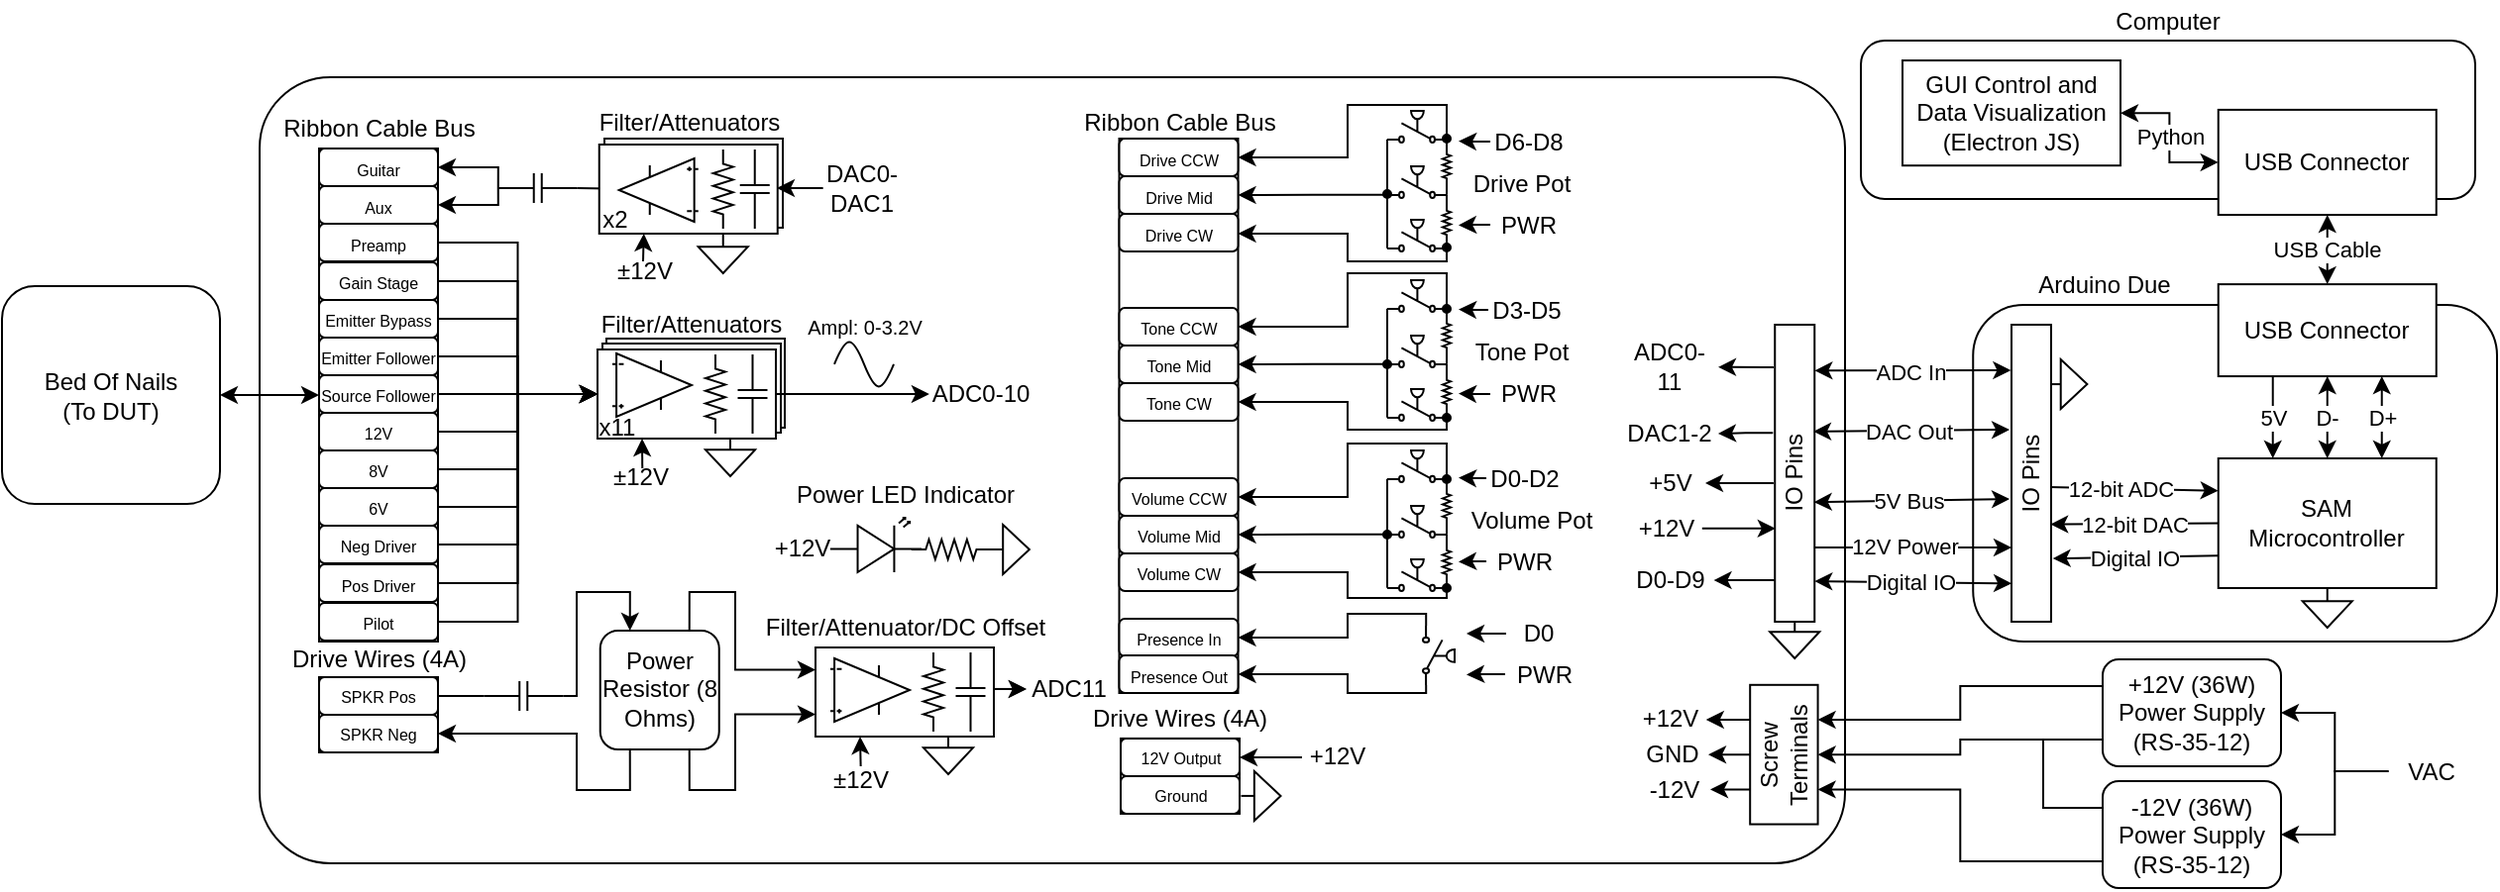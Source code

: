 <mxfile version="14.9.6" type="device"><diagram id="-oL0NHtV38mQ9emUjdSc" name="Page-1"><mxGraphModel dx="2272" dy="822" grid="1" gridSize="10" guides="1" tooltips="1" connect="1" arrows="1" fold="1" page="1" pageScale="1" pageWidth="850" pageHeight="1100" math="0" shadow="0"><root><mxCell id="0"/><mxCell id="1" parent="0"/><mxCell id="dwqh7LowJb4OaQiPZses-369" value="" style="rounded=1;whiteSpace=wrap;html=1;arcSize=9;" parent="1" vertex="1"><mxGeometry x="-640" y="298.97" width="800" height="397.03" as="geometry"/></mxCell><mxCell id="dwqh7LowJb4OaQiPZses-157" value="" style="rounded=0;whiteSpace=wrap;html=1;" parent="1" vertex="1"><mxGeometry x="-610" y="601.97" width="60" height="38" as="geometry"/></mxCell><mxCell id="EzJl0dSxxbxW8zrCP2cZ-2" value="" style="rounded=1;whiteSpace=wrap;html=1;" parent="1" vertex="1"><mxGeometry x="224.62" y="414" width="264.38" height="170" as="geometry"/></mxCell><mxCell id="dwqh7LowJb4OaQiPZses-340" value="5V" style="edgeStyle=none;rounded=0;orthogonalLoop=1;jettySize=auto;html=1;exitX=0.25;exitY=1;exitDx=0;exitDy=0;entryX=0.25;entryY=0;entryDx=0;entryDy=0;endArrow=classic;endFill=1;" parent="1" source="wLDwbeyGVbWUntYZaLQP-1" target="EzJl0dSxxbxW8zrCP2cZ-6" edge="1"><mxGeometry relative="1" as="geometry"/></mxCell><mxCell id="dwqh7LowJb4OaQiPZses-341" value="D-" style="edgeStyle=none;rounded=0;orthogonalLoop=1;jettySize=auto;html=1;exitX=0.5;exitY=1;exitDx=0;exitDy=0;entryX=0.5;entryY=0;entryDx=0;entryDy=0;endArrow=classic;endFill=1;startArrow=classic;startFill=1;" parent="1" source="wLDwbeyGVbWUntYZaLQP-1" target="EzJl0dSxxbxW8zrCP2cZ-6" edge="1"><mxGeometry relative="1" as="geometry"/></mxCell><mxCell id="dwqh7LowJb4OaQiPZses-342" value="D+" style="edgeStyle=none;rounded=0;orthogonalLoop=1;jettySize=auto;html=1;exitX=0.75;exitY=1;exitDx=0;exitDy=0;entryX=0.75;entryY=0;entryDx=0;entryDy=0;endArrow=classic;endFill=1;startArrow=classic;startFill=1;" parent="1" source="wLDwbeyGVbWUntYZaLQP-1" target="EzJl0dSxxbxW8zrCP2cZ-6" edge="1"><mxGeometry relative="1" as="geometry"/></mxCell><mxCell id="wLDwbeyGVbWUntYZaLQP-1" value="USB Connector" style="rounded=0;whiteSpace=wrap;html=1;" parent="1" vertex="1"><mxGeometry x="348.37" y="403.56" width="110" height="46.47" as="geometry"/></mxCell><mxCell id="wLDwbeyGVbWUntYZaLQP-76" value="" style="pointerEvents=1;verticalLabelPosition=bottom;shadow=0;dashed=0;align=center;html=1;verticalAlign=top;shape=mxgraph.electrical.waveforms.sine_wave;" parent="1" vertex="1"><mxGeometry x="-350.0" y="429" width="30" height="30" as="geometry"/></mxCell><mxCell id="wLDwbeyGVbWUntYZaLQP-77" value="&lt;font style=&quot;font-size: 10px&quot;&gt;Ampl: 0-3.2V&lt;/font&gt;" style="text;html=1;align=center;verticalAlign=middle;resizable=0;points=[];autosize=1;" parent="1" vertex="1"><mxGeometry x="-370.0" y="414.5" width="70" height="20" as="geometry"/></mxCell><mxCell id="dwqh7LowJb4OaQiPZses-334" style="rounded=0;orthogonalLoop=1;jettySize=auto;html=1;exitX=0;exitY=0.75;exitDx=0;exitDy=0;entryX=0.213;entryY=1.04;entryDx=0;entryDy=0;endArrow=classic;endFill=1;entryPerimeter=0;" parent="1" source="EzJl0dSxxbxW8zrCP2cZ-6" target="dwqh7LowJb4OaQiPZses-333" edge="1"><mxGeometry relative="1" as="geometry"/></mxCell><mxCell id="dwqh7LowJb4OaQiPZses-336" value="Digital IO" style="edgeLabel;html=1;align=center;verticalAlign=middle;resizable=0;points=[];" parent="dwqh7LowJb4OaQiPZses-334" vertex="1" connectable="0"><mxGeometry x="0.19" relative="1" as="geometry"><mxPoint x="6.41" as="offset"/></mxGeometry></mxCell><mxCell id="dwqh7LowJb4OaQiPZses-335" value="12-bit ADC" style="edgeStyle=none;rounded=0;orthogonalLoop=1;jettySize=auto;html=1;exitX=0.453;exitY=0.964;exitDx=0;exitDy=0;entryX=0;entryY=0.25;entryDx=0;entryDy=0;endArrow=classic;endFill=1;exitPerimeter=0;" parent="1" source="dwqh7LowJb4OaQiPZses-333" target="EzJl0dSxxbxW8zrCP2cZ-6" edge="1"><mxGeometry x="-0.16" relative="1" as="geometry"><mxPoint as="offset"/></mxGeometry></mxCell><mxCell id="dwqh7LowJb4OaQiPZses-337" value="12-bit DAC" style="edgeStyle=none;rounded=0;orthogonalLoop=1;jettySize=auto;html=1;exitX=0;exitY=0.5;exitDx=0;exitDy=0;entryX=0.328;entryY=0.98;entryDx=0;entryDy=0;endArrow=classic;endFill=1;entryPerimeter=0;" parent="1" source="EzJl0dSxxbxW8zrCP2cZ-6" target="dwqh7LowJb4OaQiPZses-333" edge="1"><mxGeometry relative="1" as="geometry"/></mxCell><mxCell id="EzJl0dSxxbxW8zrCP2cZ-6" value="SAM Microcontroller" style="rounded=0;whiteSpace=wrap;html=1;" parent="1" vertex="1"><mxGeometry x="348.37" y="491.5" width="110" height="65.5" as="geometry"/></mxCell><mxCell id="EzJl0dSxxbxW8zrCP2cZ-248" value="Arduino Due" style="text;html=1;strokeColor=none;fillColor=none;align=center;verticalAlign=middle;whiteSpace=wrap;rounded=0;" parent="1" vertex="1"><mxGeometry x="256.25" y="394" width="70" height="20" as="geometry"/></mxCell><mxCell id="EzJl0dSxxbxW8zrCP2cZ-247" value="Computer" style="text;html=1;strokeColor=none;fillColor=none;align=center;verticalAlign=middle;whiteSpace=wrap;rounded=0;" parent="1" vertex="1"><mxGeometry x="303" y="260.53" width="40" height="20" as="geometry"/></mxCell><mxCell id="dwqh7LowJb4OaQiPZses-383" style="edgeStyle=orthogonalEdgeStyle;rounded=0;orthogonalLoop=1;jettySize=auto;html=1;exitX=1;exitY=0.5;exitDx=0;exitDy=0;entryX=0.178;entryY=0.019;entryDx=0;entryDy=0;entryPerimeter=0;startArrow=classic;startFill=1;endArrow=none;endFill=0;" parent="1" source="EzJl0dSxxbxW8zrCP2cZ-364" edge="1"><mxGeometry relative="1" as="geometry"><mxPoint x="126.75" y="554.02" as="targetPoint"/></mxGeometry></mxCell><mxCell id="EzJl0dSxxbxW8zrCP2cZ-364" value="D0-D9" style="text;html=1;strokeColor=none;fillColor=none;align=center;verticalAlign=middle;whiteSpace=wrap;rounded=0;dashed=1;" parent="1" vertex="1"><mxGeometry x="50" y="545.53" width="43.75" height="15" as="geometry"/></mxCell><mxCell id="dwqh7LowJb4OaQiPZses-385" style="edgeStyle=orthogonalEdgeStyle;rounded=0;orthogonalLoop=1;jettySize=auto;html=1;exitX=0.478;exitY=-0.014;exitDx=0;exitDy=0;entryX=1;entryY=0.5;entryDx=0;entryDy=0;startArrow=none;startFill=0;endArrow=classic;endFill=1;exitPerimeter=0;" parent="1" target="EzJl0dSxxbxW8zrCP2cZ-367" edge="1"><mxGeometry relative="1" as="geometry"><mxPoint x="123.96" y="503.96" as="sourcePoint"/></mxGeometry></mxCell><mxCell id="EzJl0dSxxbxW8zrCP2cZ-367" value="+5V" style="text;html=1;strokeColor=none;fillColor=none;align=center;verticalAlign=middle;whiteSpace=wrap;rounded=0;dashed=1;" parent="1" vertex="1"><mxGeometry x="53.5" y="499" width="36" height="10" as="geometry"/></mxCell><mxCell id="EzJl0dSxxbxW8zrCP2cZ-371" value="" style="pointerEvents=1;verticalLabelPosition=bottom;shadow=0;dashed=0;align=center;html=1;verticalAlign=top;shape=mxgraph.electrical.signal_sources.signal_ground;direction=north;" parent="1" vertex="1"><mxGeometry x="262.19" y="441.53" width="20" height="25" as="geometry"/></mxCell><mxCell id="EzJl0dSxxbxW8zrCP2cZ-379" value="" style="pointerEvents=1;verticalLabelPosition=bottom;shadow=0;dashed=0;align=center;html=1;verticalAlign=top;shape=mxgraph.electrical.signal_sources.signal_ground;" parent="1" vertex="1"><mxGeometry x="390.87" y="557" width="25" height="20" as="geometry"/></mxCell><mxCell id="wLDwbeyGVbWUntYZaLQP-101" value="" style="rounded=1;whiteSpace=wrap;html=1;" parent="1" vertex="1"><mxGeometry x="168" y="280.53" width="310" height="80" as="geometry"/></mxCell><mxCell id="dwqh7LowJb4OaQiPZses-365" value="USB Cable" style="edgeStyle=none;rounded=0;orthogonalLoop=1;jettySize=auto;html=1;exitX=0.5;exitY=1;exitDx=0;exitDy=0;entryX=0.5;entryY=0;entryDx=0;entryDy=0;startArrow=classic;startFill=1;endArrow=classic;endFill=1;" parent="1" source="wLDwbeyGVbWUntYZaLQP-102" target="wLDwbeyGVbWUntYZaLQP-1" edge="1"><mxGeometry relative="1" as="geometry"/></mxCell><mxCell id="wLDwbeyGVbWUntYZaLQP-102" value="USB Connector" style="rounded=0;whiteSpace=wrap;html=1;" parent="1" vertex="1"><mxGeometry x="348.37" y="315.452" width="110" height="53.077" as="geometry"/></mxCell><mxCell id="dwqh7LowJb4OaQiPZses-368" value="Python" style="edgeStyle=orthogonalEdgeStyle;rounded=0;orthogonalLoop=1;jettySize=auto;html=1;exitX=1;exitY=0.5;exitDx=0;exitDy=0;entryX=0;entryY=0.5;entryDx=0;entryDy=0;startArrow=classic;startFill=1;endArrow=classic;endFill=1;" parent="1" source="wLDwbeyGVbWUntYZaLQP-103" target="wLDwbeyGVbWUntYZaLQP-102" edge="1"><mxGeometry relative="1" as="geometry"/></mxCell><mxCell id="wLDwbeyGVbWUntYZaLQP-103" value="GUI Control and Data Visualization&lt;br&gt;(Electron JS)" style="rounded=0;whiteSpace=wrap;html=1;" parent="1" vertex="1"><mxGeometry x="189" y="290.532" width="110" height="53.077" as="geometry"/></mxCell><mxCell id="dvAcKzwwteOVy_JP5b5H-99" value="" style="group" parent="1" vertex="1" connectable="0"><mxGeometry x="-380.0" y="500" width="128.43" height="50" as="geometry"/></mxCell><mxCell id="dvAcKzwwteOVy_JP5b5H-98" value="Power LED Indicator" style="text;html=1;strokeColor=none;fillColor=none;align=center;verticalAlign=middle;whiteSpace=wrap;rounded=0;" parent="dvAcKzwwteOVy_JP5b5H-99" vertex="1"><mxGeometry x="4.93" width="122.19" height="20" as="geometry"/></mxCell><mxCell id="wLDwbeyGVbWUntYZaLQP-92" value="" style="pointerEvents=1;verticalLabelPosition=bottom;shadow=0;dashed=0;align=center;html=1;verticalAlign=top;shape=mxgraph.electrical.signal_sources.signal_ground;rotation=-90;" parent="dvAcKzwwteOVy_JP5b5H-99" vertex="1"><mxGeometry x="105.93" y="27.5" width="25" height="20" as="geometry"/></mxCell><mxCell id="dvAcKzwwteOVy_JP5b5H-45" value="" style="verticalLabelPosition=bottom;shadow=0;dashed=0;align=center;html=1;verticalAlign=top;shape=mxgraph.electrical.opto_electronics.led_2;pointerEvents=1;fillColor=#FFFFFF;rotation=0;" parent="dvAcKzwwteOVy_JP5b5H-99" vertex="1"><mxGeometry x="27.93" y="21.5" width="46.13" height="27.5" as="geometry"/></mxCell><mxCell id="dvAcKzwwteOVy_JP5b5H-47" value="" style="pointerEvents=1;verticalLabelPosition=bottom;shadow=0;dashed=0;align=center;html=1;verticalAlign=top;shape=mxgraph.electrical.resistors.resistor_2;rotation=-90;direction=north;" parent="dvAcKzwwteOVy_JP5b5H-99" vertex="1"><mxGeometry x="83.93" y="17.5" width="10" height="40" as="geometry"/></mxCell><mxCell id="dvAcKzwwteOVy_JP5b5H-49" value="+12V" style="text;html=1;strokeColor=none;fillColor=none;align=center;verticalAlign=middle;whiteSpace=wrap;rounded=0;rotation=0;" parent="dvAcKzwwteOVy_JP5b5H-99" vertex="1"><mxGeometry y="27" width="27.93" height="20" as="geometry"/></mxCell><mxCell id="jzMhmfmFv43EcJVm2IG5-13" style="edgeStyle=orthogonalEdgeStyle;rounded=0;orthogonalLoop=1;jettySize=auto;html=1;exitX=0;exitY=0.25;exitDx=0;exitDy=0;entryX=0.75;entryY=1;entryDx=0;entryDy=0;" edge="1" parent="1" source="uAqDEJgYycFIeYGN23ad-1" target="jzMhmfmFv43EcJVm2IG5-12"><mxGeometry relative="1" as="geometry"/></mxCell><mxCell id="jzMhmfmFv43EcJVm2IG5-18" style="edgeStyle=orthogonalEdgeStyle;rounded=0;orthogonalLoop=1;jettySize=auto;html=1;exitX=0;exitY=0.75;exitDx=0;exitDy=0;entryX=0.5;entryY=1;entryDx=0;entryDy=0;" edge="1" parent="1" source="uAqDEJgYycFIeYGN23ad-1" target="jzMhmfmFv43EcJVm2IG5-12"><mxGeometry relative="1" as="geometry"/></mxCell><mxCell id="uAqDEJgYycFIeYGN23ad-1" value="&lt;font&gt;&lt;font style=&quot;font-size: 12px&quot;&gt;+12V (36W) Power Supply&lt;br&gt;&lt;/font&gt;(RS-35-12)&lt;br&gt;&lt;/font&gt;" style="rounded=1;whiteSpace=wrap;html=1;" parent="1" vertex="1"><mxGeometry x="290" y="593" width="90" height="54" as="geometry"/></mxCell><mxCell id="uAqDEJgYycFIeYGN23ad-4" value="Bed Of Nails&lt;br&gt;(To DUT)" style="rounded=1;whiteSpace=wrap;html=1;" parent="1" vertex="1"><mxGeometry x="-770" y="404.5" width="110" height="110" as="geometry"/></mxCell><mxCell id="uAqDEJgYycFIeYGN23ad-6" style="edgeStyle=orthogonalEdgeStyle;rounded=0;orthogonalLoop=1;jettySize=auto;html=1;exitX=0;exitY=0.5;exitDx=0;exitDy=0;entryX=1;entryY=0.5;entryDx=0;entryDy=0;startArrow=classic;startFill=1;" parent="1" source="uAqDEJgYycFIeYGN23ad-5" target="uAqDEJgYycFIeYGN23ad-4" edge="1"><mxGeometry relative="1" as="geometry"/></mxCell><mxCell id="uAqDEJgYycFIeYGN23ad-5" value="" style="rounded=0;whiteSpace=wrap;html=1;" parent="1" vertex="1"><mxGeometry x="-610" y="335" width="60" height="249" as="geometry"/></mxCell><mxCell id="dwqh7LowJb4OaQiPZses-56" style="edgeStyle=orthogonalEdgeStyle;rounded=0;orthogonalLoop=1;jettySize=auto;html=1;exitX=1;exitY=0.5;exitDx=0;exitDy=0;exitPerimeter=0;entryX=1;entryY=0.5;entryDx=0;entryDy=0;endArrow=classic;endFill=1;" parent="1" source="dwqh7LowJb4OaQiPZses-18" target="dwqh7LowJb4OaQiPZses-53" edge="1"><mxGeometry relative="1" as="geometry"><Array as="points"><mxPoint x="-520" y="345"/></Array></mxGeometry></mxCell><mxCell id="dwqh7LowJb4OaQiPZses-58" style="edgeStyle=orthogonalEdgeStyle;rounded=0;orthogonalLoop=1;jettySize=auto;html=1;exitX=1;exitY=0.5;exitDx=0;exitDy=0;exitPerimeter=0;entryX=1;entryY=0.5;entryDx=0;entryDy=0;endArrow=classic;endFill=1;" parent="1" source="dwqh7LowJb4OaQiPZses-18" target="dwqh7LowJb4OaQiPZses-57" edge="1"><mxGeometry relative="1" as="geometry"><Array as="points"><mxPoint x="-520" y="364"/></Array></mxGeometry></mxCell><mxCell id="dwqh7LowJb4OaQiPZses-18" value="" style="pointerEvents=1;verticalLabelPosition=bottom;shadow=0;dashed=0;align=center;html=1;verticalAlign=top;shape=mxgraph.electrical.capacitors.capacitor_1;fillColor=none;rotation=90;direction=south;" parent="1" vertex="1"><mxGeometry x="-507.13" y="335" width="15" height="40" as="geometry"/></mxCell><mxCell id="dwqh7LowJb4OaQiPZses-19" style="edgeStyle=orthogonalEdgeStyle;rounded=0;orthogonalLoop=1;jettySize=auto;html=1;exitX=1;exitY=0.5;exitDx=0;exitDy=0;entryX=0;entryY=0.5;entryDx=0;entryDy=0;entryPerimeter=0;endArrow=none;endFill=0;" parent="1" source="EzJl0dSxxbxW8zrCP2cZ-251" target="dwqh7LowJb4OaQiPZses-18" edge="1"><mxGeometry relative="1" as="geometry"><Array as="points"><mxPoint x="-449" y="355"/></Array></mxGeometry></mxCell><mxCell id="dwqh7LowJb4OaQiPZses-52" value="Ribbon Cable Bus" style="text;html=1;strokeColor=none;fillColor=none;align=center;verticalAlign=middle;whiteSpace=wrap;rounded=0;" parent="1" vertex="1"><mxGeometry x="-633.25" y="315" width="106.5" height="20" as="geometry"/></mxCell><mxCell id="dwqh7LowJb4OaQiPZses-53" value="&lt;font style=&quot;font-size: 8px&quot;&gt;Guitar&lt;/font&gt;" style="rounded=1;whiteSpace=wrap;html=1;" parent="1" vertex="1"><mxGeometry x="-610" y="335" width="60" height="19" as="geometry"/></mxCell><mxCell id="dwqh7LowJb4OaQiPZses-57" value="&lt;font style=&quot;font-size: 8px&quot;&gt;Aux&lt;/font&gt;" style="rounded=1;whiteSpace=wrap;html=1;" parent="1" vertex="1"><mxGeometry x="-610" y="354" width="60" height="19" as="geometry"/></mxCell><mxCell id="dwqh7LowJb4OaQiPZses-82" style="edgeStyle=orthogonalEdgeStyle;rounded=0;orthogonalLoop=1;jettySize=auto;html=1;exitX=1;exitY=0.5;exitDx=0;exitDy=0;entryX=0;entryY=0.5;entryDx=0;entryDy=0;endArrow=classic;endFill=1;" parent="1" source="dwqh7LowJb4OaQiPZses-59" target="EzJl0dSxxbxW8zrCP2cZ-285" edge="1"><mxGeometry relative="1" as="geometry"/></mxCell><mxCell id="dwqh7LowJb4OaQiPZses-59" value="&lt;font style=&quot;font-size: 8px&quot;&gt;Preamp&lt;/font&gt;" style="rounded=1;whiteSpace=wrap;html=1;" parent="1" vertex="1"><mxGeometry x="-610" y="373" width="60" height="19" as="geometry"/></mxCell><mxCell id="dwqh7LowJb4OaQiPZses-83" style="edgeStyle=orthogonalEdgeStyle;rounded=0;orthogonalLoop=1;jettySize=auto;html=1;exitX=1;exitY=0.5;exitDx=0;exitDy=0;entryX=0;entryY=0.5;entryDx=0;entryDy=0;endArrow=classic;endFill=1;" parent="1" source="dwqh7LowJb4OaQiPZses-62" target="EzJl0dSxxbxW8zrCP2cZ-285" edge="1"><mxGeometry relative="1" as="geometry"/></mxCell><mxCell id="dwqh7LowJb4OaQiPZses-62" value="&lt;font style=&quot;font-size: 8px&quot;&gt;Gain Stage&lt;/font&gt;" style="rounded=1;whiteSpace=wrap;html=1;" parent="1" vertex="1"><mxGeometry x="-610" y="392.5" width="60" height="19" as="geometry"/></mxCell><mxCell id="dwqh7LowJb4OaQiPZses-84" style="edgeStyle=orthogonalEdgeStyle;rounded=0;orthogonalLoop=1;jettySize=auto;html=1;exitX=1;exitY=0.5;exitDx=0;exitDy=0;endArrow=classic;endFill=1;entryX=0;entryY=0.5;entryDx=0;entryDy=0;" parent="1" source="dwqh7LowJb4OaQiPZses-63" target="EzJl0dSxxbxW8zrCP2cZ-285" edge="1"><mxGeometry relative="1" as="geometry"><mxPoint x="-450" y="460" as="targetPoint"/><Array as="points"><mxPoint x="-510" y="421"/><mxPoint x="-510" y="459"/></Array></mxGeometry></mxCell><mxCell id="dwqh7LowJb4OaQiPZses-63" value="&lt;font style=&quot;font-size: 8px&quot;&gt;Emitter Bypass&lt;/font&gt;" style="rounded=1;whiteSpace=wrap;html=1;" parent="1" vertex="1"><mxGeometry x="-610" y="411.5" width="60" height="19" as="geometry"/></mxCell><mxCell id="dwqh7LowJb4OaQiPZses-85" style="edgeStyle=orthogonalEdgeStyle;rounded=0;orthogonalLoop=1;jettySize=auto;html=1;exitX=1;exitY=0.5;exitDx=0;exitDy=0;entryX=0;entryY=0.5;entryDx=0;entryDy=0;endArrow=classic;endFill=1;" parent="1" source="dwqh7LowJb4OaQiPZses-64" target="EzJl0dSxxbxW8zrCP2cZ-285" edge="1"><mxGeometry relative="1" as="geometry"/></mxCell><mxCell id="dwqh7LowJb4OaQiPZses-64" value="&lt;font style=&quot;font-size: 8px&quot;&gt;Emitter Follower&lt;/font&gt;" style="rounded=1;whiteSpace=wrap;html=1;" parent="1" vertex="1"><mxGeometry x="-610" y="430.5" width="60" height="19" as="geometry"/></mxCell><mxCell id="dwqh7LowJb4OaQiPZses-86" style="edgeStyle=orthogonalEdgeStyle;rounded=0;orthogonalLoop=1;jettySize=auto;html=1;exitX=1;exitY=0.5;exitDx=0;exitDy=0;entryX=0;entryY=0.5;entryDx=0;entryDy=0;endArrow=classic;endFill=1;" parent="1" source="dwqh7LowJb4OaQiPZses-65" target="EzJl0dSxxbxW8zrCP2cZ-285" edge="1"><mxGeometry relative="1" as="geometry"/></mxCell><mxCell id="dwqh7LowJb4OaQiPZses-65" value="&lt;font style=&quot;font-size: 8px&quot;&gt;Source Follower&lt;/font&gt;" style="rounded=1;whiteSpace=wrap;html=1;" parent="1" vertex="1"><mxGeometry x="-610" y="449.5" width="60" height="19" as="geometry"/></mxCell><mxCell id="dwqh7LowJb4OaQiPZses-87" style="edgeStyle=orthogonalEdgeStyle;rounded=0;orthogonalLoop=1;jettySize=auto;html=1;exitX=1;exitY=0.5;exitDx=0;exitDy=0;entryX=0;entryY=0.5;entryDx=0;entryDy=0;endArrow=classic;endFill=1;" parent="1" source="dwqh7LowJb4OaQiPZses-66" target="EzJl0dSxxbxW8zrCP2cZ-285" edge="1"><mxGeometry relative="1" as="geometry"/></mxCell><mxCell id="dwqh7LowJb4OaQiPZses-66" value="&lt;font style=&quot;font-size: 8px&quot;&gt;12V&lt;/font&gt;" style="rounded=1;whiteSpace=wrap;html=1;" parent="1" vertex="1"><mxGeometry x="-610" y="468.5" width="60" height="19" as="geometry"/></mxCell><mxCell id="dwqh7LowJb4OaQiPZses-88" style="edgeStyle=orthogonalEdgeStyle;rounded=0;orthogonalLoop=1;jettySize=auto;html=1;exitX=1;exitY=0.5;exitDx=0;exitDy=0;entryX=0;entryY=0.5;entryDx=0;entryDy=0;endArrow=classic;endFill=1;" parent="1" source="dwqh7LowJb4OaQiPZses-67" target="EzJl0dSxxbxW8zrCP2cZ-285" edge="1"><mxGeometry relative="1" as="geometry"/></mxCell><mxCell id="dwqh7LowJb4OaQiPZses-67" value="&lt;font style=&quot;font-size: 8px&quot;&gt;8V&lt;/font&gt;" style="rounded=1;whiteSpace=wrap;html=1;" parent="1" vertex="1"><mxGeometry x="-610" y="487.5" width="60" height="19" as="geometry"/></mxCell><mxCell id="dwqh7LowJb4OaQiPZses-89" style="edgeStyle=orthogonalEdgeStyle;rounded=0;orthogonalLoop=1;jettySize=auto;html=1;exitX=1;exitY=0.5;exitDx=0;exitDy=0;entryX=0;entryY=0.5;entryDx=0;entryDy=0;endArrow=classic;endFill=1;" parent="1" source="dwqh7LowJb4OaQiPZses-68" target="EzJl0dSxxbxW8zrCP2cZ-285" edge="1"><mxGeometry relative="1" as="geometry"/></mxCell><mxCell id="dwqh7LowJb4OaQiPZses-68" value="&lt;font style=&quot;font-size: 8px&quot;&gt;6V&lt;/font&gt;" style="rounded=1;whiteSpace=wrap;html=1;" parent="1" vertex="1"><mxGeometry x="-610" y="506.5" width="60" height="19" as="geometry"/></mxCell><mxCell id="dwqh7LowJb4OaQiPZses-90" style="edgeStyle=orthogonalEdgeStyle;rounded=0;orthogonalLoop=1;jettySize=auto;html=1;exitX=1;exitY=0.5;exitDx=0;exitDy=0;entryX=0;entryY=0.5;entryDx=0;entryDy=0;endArrow=classic;endFill=1;" parent="1" source="dwqh7LowJb4OaQiPZses-69" target="EzJl0dSxxbxW8zrCP2cZ-285" edge="1"><mxGeometry relative="1" as="geometry"/></mxCell><mxCell id="dwqh7LowJb4OaQiPZses-69" value="&lt;font style=&quot;font-size: 8px&quot;&gt;Neg Driver&lt;/font&gt;" style="rounded=1;whiteSpace=wrap;html=1;" parent="1" vertex="1"><mxGeometry x="-610" y="525.5" width="60" height="19" as="geometry"/></mxCell><mxCell id="dwqh7LowJb4OaQiPZses-91" style="edgeStyle=orthogonalEdgeStyle;rounded=0;orthogonalLoop=1;jettySize=auto;html=1;exitX=1;exitY=0.5;exitDx=0;exitDy=0;entryX=0;entryY=0.5;entryDx=0;entryDy=0;endArrow=classic;endFill=1;" parent="1" source="dwqh7LowJb4OaQiPZses-70" target="EzJl0dSxxbxW8zrCP2cZ-285" edge="1"><mxGeometry relative="1" as="geometry"/></mxCell><mxCell id="dwqh7LowJb4OaQiPZses-70" value="&lt;font style=&quot;font-size: 8px&quot;&gt;Pos Driver&lt;/font&gt;" style="rounded=1;whiteSpace=wrap;html=1;" parent="1" vertex="1"><mxGeometry x="-610" y="545" width="60" height="19" as="geometry"/></mxCell><mxCell id="dwqh7LowJb4OaQiPZses-181" style="edgeStyle=orthogonalEdgeStyle;rounded=0;orthogonalLoop=1;jettySize=auto;html=1;exitX=1;exitY=0.5;exitDx=0;exitDy=0;entryX=1;entryY=0.5;entryDx=0;entryDy=0;entryPerimeter=0;endArrow=none;endFill=0;" parent="1" source="dwqh7LowJb4OaQiPZses-71" target="dwqh7LowJb4OaQiPZses-180" edge="1"><mxGeometry relative="1" as="geometry"/></mxCell><mxCell id="dwqh7LowJb4OaQiPZses-71" value="&lt;font style=&quot;font-size: 8px&quot;&gt;SPKR Pos&lt;/font&gt;" style="rounded=1;whiteSpace=wrap;html=1;" parent="1" vertex="1"><mxGeometry x="-610" y="601.97" width="60" height="19" as="geometry"/></mxCell><mxCell id="dwqh7LowJb4OaQiPZses-72" value="&lt;font style=&quot;font-size: 8px&quot;&gt;SPKR Neg&lt;/font&gt;" style="rounded=1;whiteSpace=wrap;html=1;" parent="1" vertex="1"><mxGeometry x="-610" y="620.97" width="60" height="19" as="geometry"/></mxCell><mxCell id="dwqh7LowJb4OaQiPZses-75" value="" style="group" parent="1" vertex="1" connectable="0"><mxGeometry x="-490" y="312" width="160" height="90" as="geometry"/></mxCell><mxCell id="dwqh7LowJb4OaQiPZses-74" value="" style="rounded=0;whiteSpace=wrap;html=1;rotation=-180;" parent="dwqh7LowJb4OaQiPZses-75" vertex="1"><mxGeometry x="24" y="18" width="90" height="45" as="geometry"/></mxCell><mxCell id="jSE5PXebaVcD20LWmkzH-19" value="" style="group" parent="dwqh7LowJb4OaQiPZses-75" vertex="1" connectable="0"><mxGeometry width="160" height="90" as="geometry"/></mxCell><mxCell id="dvAcKzwwteOVy_JP5b5H-84" value="" style="group" parent="jSE5PXebaVcD20LWmkzH-19" vertex="1" connectable="0"><mxGeometry width="160" height="86" as="geometry"/></mxCell><mxCell id="EzJl0dSxxbxW8zrCP2cZ-372" value="" style="pointerEvents=1;verticalLabelPosition=bottom;shadow=0;dashed=0;align=center;html=1;verticalAlign=top;shape=mxgraph.electrical.signal_sources.signal_ground;" parent="dvAcKzwwteOVy_JP5b5H-84" vertex="1"><mxGeometry x="71.37" y="66" width="25" height="20" as="geometry"/></mxCell><mxCell id="EzJl0dSxxbxW8zrCP2cZ-256" value="Filter/Attenuators" style="text;html=1;strokeColor=none;fillColor=none;align=center;verticalAlign=middle;whiteSpace=wrap;rounded=0;" parent="dvAcKzwwteOVy_JP5b5H-84" vertex="1"><mxGeometry x="-15.44" width="163.63" height="20" as="geometry"/></mxCell><mxCell id="EzJl0dSxxbxW8zrCP2cZ-251" value="" style="rounded=0;whiteSpace=wrap;html=1;rotation=-180;" parent="dvAcKzwwteOVy_JP5b5H-84" vertex="1"><mxGeometry x="21.37" y="21" width="90" height="45" as="geometry"/></mxCell><mxCell id="EzJl0dSxxbxW8zrCP2cZ-245" value="" style="verticalLabelPosition=bottom;shadow=0;dashed=0;align=center;html=1;verticalAlign=top;shape=mxgraph.electrical.abstract.operational_amp_1;rotation=-180;" parent="dvAcKzwwteOVy_JP5b5H-84" vertex="1"><mxGeometry x="31.37" y="28" width="40" height="32" as="geometry"/></mxCell><mxCell id="EzJl0dSxxbxW8zrCP2cZ-254" value="" style="pointerEvents=1;verticalLabelPosition=bottom;shadow=0;dashed=0;align=center;html=1;verticalAlign=top;shape=mxgraph.electrical.resistors.resistor_2;rotation=90;" parent="dvAcKzwwteOVy_JP5b5H-84" vertex="1"><mxGeometry x="63.87" y="38.5" width="40" height="10" as="geometry"/></mxCell><mxCell id="EzJl0dSxxbxW8zrCP2cZ-255" value="" style="pointerEvents=1;verticalLabelPosition=bottom;shadow=0;dashed=0;align=center;html=1;verticalAlign=top;shape=mxgraph.electrical.capacitors.capacitor_1;fillColor=none;rotation=90;" parent="dvAcKzwwteOVy_JP5b5H-84" vertex="1"><mxGeometry x="79.87" y="36" width="40" height="15" as="geometry"/></mxCell><mxCell id="dwqh7LowJb4OaQiPZses-76" value="x2" style="text;html=1;strokeColor=none;fillColor=none;align=center;verticalAlign=middle;whiteSpace=wrap;rounded=0;dashed=1;" parent="dvAcKzwwteOVy_JP5b5H-84" vertex="1"><mxGeometry x="22.37" y="54" width="15" height="10" as="geometry"/></mxCell><mxCell id="NfLXvQbTTf4OFpSt8lfe-9" style="edgeStyle=orthogonalEdgeStyle;rounded=0;orthogonalLoop=1;jettySize=auto;html=1;exitX=0.5;exitY=0;exitDx=0;exitDy=0;entryX=0.75;entryY=0;entryDx=0;entryDy=0;" parent="jSE5PXebaVcD20LWmkzH-19" target="EzJl0dSxxbxW8zrCP2cZ-251" edge="1"><mxGeometry relative="1" as="geometry"><mxPoint x="43.5" y="80" as="sourcePoint"/></mxGeometry></mxCell><mxCell id="dwqh7LowJb4OaQiPZses-81" value="" style="group" parent="1" vertex="1" connectable="0"><mxGeometry x="-470" y="415.5" width="100" height="91" as="geometry"/></mxCell><mxCell id="dwqh7LowJb4OaQiPZses-79" value="" style="rounded=0;whiteSpace=wrap;html=1;rotation=-360;" parent="dwqh7LowJb4OaQiPZses-81" vertex="1"><mxGeometry x="5" y="15.5" width="90" height="45" as="geometry"/></mxCell><mxCell id="jSE5PXebaVcD20LWmkzH-4" value="" style="group" parent="dwqh7LowJb4OaQiPZses-81" vertex="1" connectable="0"><mxGeometry width="100" height="91" as="geometry"/></mxCell><mxCell id="dvAcKzwwteOVy_JP5b5H-83" value="" style="group" parent="jSE5PXebaVcD20LWmkzH-4" vertex="1" connectable="0"><mxGeometry width="100" height="85" as="geometry"/></mxCell><mxCell id="dwqh7LowJb4OaQiPZses-78" value="" style="rounded=0;whiteSpace=wrap;html=1;rotation=-360;" parent="dvAcKzwwteOVy_JP5b5H-83" vertex="1"><mxGeometry x="3" y="18" width="90" height="45" as="geometry"/></mxCell><mxCell id="EzJl0dSxxbxW8zrCP2cZ-373" value="" style="pointerEvents=1;verticalLabelPosition=bottom;shadow=0;dashed=0;align=center;html=1;verticalAlign=top;shape=mxgraph.electrical.signal_sources.signal_ground;" parent="dvAcKzwwteOVy_JP5b5H-83" vertex="1"><mxGeometry x="55.0" y="65" width="25" height="20" as="geometry"/></mxCell><mxCell id="EzJl0dSxxbxW8zrCP2cZ-290" value="Filter/Attenuators" style="text;html=1;strokeColor=none;fillColor=none;align=center;verticalAlign=middle;whiteSpace=wrap;rounded=0;" parent="dvAcKzwwteOVy_JP5b5H-83" vertex="1"><mxGeometry x="-1" y="-2" width="98" height="20" as="geometry"/></mxCell><mxCell id="EzJl0dSxxbxW8zrCP2cZ-285" value="" style="rounded=0;whiteSpace=wrap;html=1;rotation=-360;" parent="dvAcKzwwteOVy_JP5b5H-83" vertex="1"><mxGeometry x="0.5" y="21" width="90" height="45" as="geometry"/></mxCell><mxCell id="EzJl0dSxxbxW8zrCP2cZ-287" value="" style="pointerEvents=1;verticalLabelPosition=bottom;shadow=0;dashed=0;align=center;html=1;verticalAlign=top;shape=mxgraph.electrical.resistors.resistor_2;rotation=-90;" parent="dvAcKzwwteOVy_JP5b5H-83" vertex="1"><mxGeometry x="40" y="38.5" width="40" height="10" as="geometry"/></mxCell><mxCell id="EzJl0dSxxbxW8zrCP2cZ-288" value="" style="pointerEvents=1;verticalLabelPosition=bottom;shadow=0;dashed=0;align=center;html=1;verticalAlign=top;shape=mxgraph.electrical.capacitors.capacitor_1;fillColor=none;rotation=-90;" parent="dvAcKzwwteOVy_JP5b5H-83" vertex="1"><mxGeometry x="58.75" y="36" width="40" height="15" as="geometry"/></mxCell><mxCell id="EzJl0dSxxbxW8zrCP2cZ-286" value="" style="verticalLabelPosition=bottom;shadow=0;dashed=0;align=center;html=1;verticalAlign=top;shape=mxgraph.electrical.abstract.operational_amp_1;rotation=-360;" parent="dvAcKzwwteOVy_JP5b5H-83" vertex="1"><mxGeometry x="8" y="23" width="40" height="32" as="geometry"/></mxCell><mxCell id="dwqh7LowJb4OaQiPZses-77" value="x11" style="text;html=1;strokeColor=none;fillColor=none;align=center;verticalAlign=middle;whiteSpace=wrap;rounded=0;dashed=1;" parent="dvAcKzwwteOVy_JP5b5H-83" vertex="1"><mxGeometry x="3" y="55" width="15" height="10" as="geometry"/></mxCell><mxCell id="NfLXvQbTTf4OFpSt8lfe-18" style="edgeStyle=orthogonalEdgeStyle;rounded=0;orthogonalLoop=1;jettySize=auto;html=1;exitX=0.5;exitY=0;exitDx=0;exitDy=0;entryX=0.25;entryY=1;entryDx=0;entryDy=0;" parent="jSE5PXebaVcD20LWmkzH-4" target="EzJl0dSxxbxW8zrCP2cZ-285" edge="1"><mxGeometry relative="1" as="geometry"><mxPoint x="23.13" y="81" as="sourcePoint"/></mxGeometry></mxCell><mxCell id="dwqh7LowJb4OaQiPZses-161" style="edgeStyle=orthogonalEdgeStyle;rounded=0;orthogonalLoop=1;jettySize=auto;html=1;exitX=0.25;exitY=1;exitDx=0;exitDy=0;entryX=1;entryY=0.5;entryDx=0;entryDy=0;endArrow=classic;endFill=1;" parent="1" source="dwqh7LowJb4OaQiPZses-92" target="dwqh7LowJb4OaQiPZses-72" edge="1"><mxGeometry relative="1" as="geometry"><Array as="points"><mxPoint x="-453" y="658.97"/><mxPoint x="-480" y="658.97"/><mxPoint x="-480" y="630.97"/></Array></mxGeometry></mxCell><mxCell id="dwqh7LowJb4OaQiPZses-176" style="edgeStyle=orthogonalEdgeStyle;rounded=0;orthogonalLoop=1;jettySize=auto;html=1;exitX=0.75;exitY=0;exitDx=0;exitDy=0;entryX=0;entryY=0.25;entryDx=0;entryDy=0;endArrow=classic;endFill=1;" parent="1" source="dwqh7LowJb4OaQiPZses-92" target="dwqh7LowJb4OaQiPZses-375" edge="1"><mxGeometry relative="1" as="geometry"><mxPoint x="-376" y="596.72" as="targetPoint"/><Array as="points"><mxPoint x="-423" y="559"/><mxPoint x="-400" y="559"/><mxPoint x="-400" y="598"/></Array></mxGeometry></mxCell><mxCell id="dwqh7LowJb4OaQiPZses-177" style="edgeStyle=orthogonalEdgeStyle;rounded=0;orthogonalLoop=1;jettySize=auto;html=1;exitX=0.75;exitY=1;exitDx=0;exitDy=0;entryX=0;entryY=0.75;entryDx=0;entryDy=0;endArrow=classic;endFill=1;" parent="1" source="dwqh7LowJb4OaQiPZses-92" target="dwqh7LowJb4OaQiPZses-375" edge="1"><mxGeometry relative="1" as="geometry"><mxPoint x="-376" y="619.22" as="targetPoint"/><Array as="points"><mxPoint x="-423" y="659"/><mxPoint x="-400" y="659"/><mxPoint x="-400" y="621"/></Array></mxGeometry></mxCell><mxCell id="dwqh7LowJb4OaQiPZses-92" value="Power Resistor (8 Ohms)" style="rounded=1;whiteSpace=wrap;html=1;" parent="1" vertex="1"><mxGeometry x="-468.13" y="578.47" width="60" height="60" as="geometry"/></mxCell><mxCell id="dwqh7LowJb4OaQiPZses-144" value="Ribbon Cable Bus" style="text;html=1;strokeColor=none;fillColor=none;align=center;verticalAlign=middle;whiteSpace=wrap;rounded=0;" parent="1" vertex="1"><mxGeometry x="-229.5" y="312" width="106.5" height="20" as="geometry"/></mxCell><mxCell id="dwqh7LowJb4OaQiPZses-145" value="" style="rounded=0;whiteSpace=wrap;html=1;" parent="1" vertex="1"><mxGeometry x="-206.25" y="330" width="60" height="280" as="geometry"/></mxCell><mxCell id="dwqh7LowJb4OaQiPZses-147" value="&lt;font style=&quot;font-size: 8px&quot;&gt;Drive CCW&lt;/font&gt;" style="rounded=1;whiteSpace=wrap;html=1;" parent="1" vertex="1"><mxGeometry x="-206.25" y="330" width="60" height="19" as="geometry"/></mxCell><mxCell id="dwqh7LowJb4OaQiPZses-148" value="&lt;font style=&quot;font-size: 8px&quot;&gt;Drive Mid&lt;/font&gt;" style="rounded=1;whiteSpace=wrap;html=1;" parent="1" vertex="1"><mxGeometry x="-206.25" y="349" width="60" height="19" as="geometry"/></mxCell><mxCell id="dwqh7LowJb4OaQiPZses-149" value="&lt;font style=&quot;font-size: 8px&quot;&gt;Drive CW&lt;/font&gt;" style="rounded=1;whiteSpace=wrap;html=1;" parent="1" vertex="1"><mxGeometry x="-206.25" y="368" width="60" height="19" as="geometry"/></mxCell><mxCell id="dwqh7LowJb4OaQiPZses-150" value="&lt;font style=&quot;font-size: 8px&quot;&gt;Tone CCW&lt;/font&gt;" style="rounded=1;whiteSpace=wrap;html=1;" parent="1" vertex="1"><mxGeometry x="-206.25" y="415.5" width="60" height="19" as="geometry"/></mxCell><mxCell id="dwqh7LowJb4OaQiPZses-151" value="&lt;font style=&quot;font-size: 8px&quot;&gt;Tone Mid&lt;/font&gt;" style="rounded=1;whiteSpace=wrap;html=1;" parent="1" vertex="1"><mxGeometry x="-206.25" y="434.5" width="60" height="19" as="geometry"/></mxCell><mxCell id="dwqh7LowJb4OaQiPZses-152" value="&lt;font style=&quot;font-size: 8px&quot;&gt;Tone CW&lt;/font&gt;" style="rounded=1;whiteSpace=wrap;html=1;" parent="1" vertex="1"><mxGeometry x="-206.25" y="453.5" width="60" height="19" as="geometry"/></mxCell><mxCell id="dwqh7LowJb4OaQiPZses-153" value="&lt;font style=&quot;font-size: 8px&quot;&gt;Volume CCW&lt;/font&gt;" style="rounded=1;whiteSpace=wrap;html=1;" parent="1" vertex="1"><mxGeometry x="-206.25" y="501.5" width="60" height="19" as="geometry"/></mxCell><mxCell id="dwqh7LowJb4OaQiPZses-154" value="&lt;font style=&quot;font-size: 8px&quot;&gt;Volume Mid&lt;/font&gt;" style="rounded=1;whiteSpace=wrap;html=1;" parent="1" vertex="1"><mxGeometry x="-206.25" y="520.5" width="60" height="19" as="geometry"/></mxCell><mxCell id="dwqh7LowJb4OaQiPZses-155" value="&lt;font style=&quot;font-size: 8px&quot;&gt;Volume CW&lt;/font&gt;" style="rounded=1;whiteSpace=wrap;html=1;" parent="1" vertex="1"><mxGeometry x="-206.25" y="539.5" width="60" height="19" as="geometry"/></mxCell><mxCell id="dwqh7LowJb4OaQiPZses-156" value="Drive Wires (4A)" style="text;html=1;strokeColor=none;fillColor=none;align=center;verticalAlign=middle;whiteSpace=wrap;rounded=0;" parent="1" vertex="1"><mxGeometry x="-633.25" y="583.47" width="106.5" height="20" as="geometry"/></mxCell><mxCell id="dwqh7LowJb4OaQiPZses-387" style="edgeStyle=orthogonalEdgeStyle;rounded=0;orthogonalLoop=1;jettySize=auto;html=1;exitX=0.73;exitY=0.015;exitDx=0;exitDy=0;entryX=1;entryY=0.5;entryDx=0;entryDy=0;startArrow=none;startFill=0;endArrow=classic;endFill=1;exitPerimeter=0;" parent="1" target="dwqh7LowJb4OaQiPZses-178" edge="1"><mxGeometry relative="1" as="geometry"><mxPoint x="123.67" y="478.63" as="sourcePoint"/><Array as="points"><mxPoint x="109.75" y="479.03"/></Array></mxGeometry></mxCell><mxCell id="dwqh7LowJb4OaQiPZses-178" value="DAC1-2" style="text;html=1;strokeColor=none;fillColor=none;align=center;verticalAlign=middle;whiteSpace=wrap;rounded=0;dashed=1;" parent="1" vertex="1"><mxGeometry x="47" y="471.53" width="49" height="15" as="geometry"/></mxCell><mxCell id="dwqh7LowJb4OaQiPZses-182" style="edgeStyle=orthogonalEdgeStyle;rounded=0;orthogonalLoop=1;jettySize=auto;html=1;exitX=0;exitY=0.5;exitDx=0;exitDy=0;exitPerimeter=0;entryX=0.25;entryY=0;entryDx=0;entryDy=0;endArrow=classic;endFill=1;" parent="1" source="dwqh7LowJb4OaQiPZses-180" target="dwqh7LowJb4OaQiPZses-92" edge="1"><mxGeometry relative="1" as="geometry"><Array as="points"><mxPoint x="-480" y="611.97"/><mxPoint x="-480" y="558.97"/><mxPoint x="-453" y="558.97"/></Array></mxGeometry></mxCell><mxCell id="dwqh7LowJb4OaQiPZses-180" value="" style="pointerEvents=1;verticalLabelPosition=bottom;shadow=0;dashed=0;align=center;html=1;verticalAlign=top;shape=mxgraph.electrical.capacitors.capacitor_1;fillColor=none;rotation=90;direction=south;" parent="1" vertex="1"><mxGeometry x="-514.37" y="591.47" width="15" height="40" as="geometry"/></mxCell><mxCell id="dwqh7LowJb4OaQiPZses-183" value="" style="rounded=0;whiteSpace=wrap;html=1;" parent="1" vertex="1"><mxGeometry x="-205.5" y="632.97" width="60" height="38" as="geometry"/></mxCell><mxCell id="dwqh7LowJb4OaQiPZses-184" value="&lt;font style=&quot;font-size: 8px&quot;&gt;12V Output&lt;/font&gt;" style="rounded=1;whiteSpace=wrap;html=1;" parent="1" vertex="1"><mxGeometry x="-205.5" y="632.97" width="60" height="19" as="geometry"/></mxCell><mxCell id="dwqh7LowJb4OaQiPZses-185" value="&lt;font style=&quot;font-size: 8px&quot;&gt;Ground&lt;/font&gt;" style="rounded=1;whiteSpace=wrap;html=1;" parent="1" vertex="1"><mxGeometry x="-205.5" y="651.97" width="60" height="19" as="geometry"/></mxCell><mxCell id="dwqh7LowJb4OaQiPZses-186" value="Drive Wires (4A)" style="text;html=1;strokeColor=none;fillColor=none;align=center;verticalAlign=middle;whiteSpace=wrap;rounded=0;" parent="1" vertex="1"><mxGeometry x="-228.75" y="615.47" width="106.5" height="16" as="geometry"/></mxCell><mxCell id="dwqh7LowJb4OaQiPZses-279" value="" style="group" parent="1" vertex="1" connectable="0"><mxGeometry x="-78" y="480" width="117" height="85" as="geometry"/></mxCell><mxCell id="dwqh7LowJb4OaQiPZses-240" value="" style="group" parent="dwqh7LowJb4OaQiPZses-279" vertex="1" connectable="0"><mxGeometry x="7" y="7.5" width="32" height="71" as="geometry"/></mxCell><mxCell id="dwqh7LowJb4OaQiPZses-241" value="" style="group" parent="dwqh7LowJb4OaQiPZses-240" vertex="1" connectable="0"><mxGeometry width="32" height="71" as="geometry"/></mxCell><mxCell id="dwqh7LowJb4OaQiPZses-242" value="" style="pointerEvents=1;verticalLabelPosition=bottom;shadow=0;dashed=0;align=center;html=1;verticalAlign=top;shape=mxgraph.electrical.electro-mechanical.pressure_actuated;direction=west;" parent="dwqh7LowJb4OaQiPZses-241" vertex="1"><mxGeometry width="30" height="16" as="geometry"/></mxCell><mxCell id="dwqh7LowJb4OaQiPZses-243" value="" style="pointerEvents=1;verticalLabelPosition=bottom;shadow=0;dashed=0;align=center;html=1;verticalAlign=top;shape=mxgraph.electrical.electro-mechanical.pressure_actuated;direction=west;" parent="dwqh7LowJb4OaQiPZses-241" vertex="1"><mxGeometry y="28" width="30" height="16" as="geometry"/></mxCell><mxCell id="dwqh7LowJb4OaQiPZses-244" style="edgeStyle=orthogonalEdgeStyle;rounded=0;orthogonalLoop=1;jettySize=auto;html=1;exitX=1;exitY=0.1;exitDx=0;exitDy=0;exitPerimeter=0;entryX=1;entryY=0.1;entryDx=0;entryDy=0;entryPerimeter=0;endArrow=none;endFill=0;" parent="dwqh7LowJb4OaQiPZses-241" source="dwqh7LowJb4OaQiPZses-242" target="dwqh7LowJb4OaQiPZses-243" edge="1"><mxGeometry relative="1" as="geometry"/></mxCell><mxCell id="dwqh7LowJb4OaQiPZses-245" style="edgeStyle=orthogonalEdgeStyle;rounded=0;orthogonalLoop=1;jettySize=auto;html=1;exitX=1;exitY=0.1;exitDx=0;exitDy=0;exitPerimeter=0;entryX=1;entryY=0.1;entryDx=0;entryDy=0;entryPerimeter=0;endArrow=none;endFill=0;" parent="dwqh7LowJb4OaQiPZses-241" source="dwqh7LowJb4OaQiPZses-246" target="dwqh7LowJb4OaQiPZses-243" edge="1"><mxGeometry relative="1" as="geometry"/></mxCell><mxCell id="dwqh7LowJb4OaQiPZses-246" value="" style="pointerEvents=1;verticalLabelPosition=bottom;shadow=0;dashed=0;align=center;html=1;verticalAlign=top;shape=mxgraph.electrical.electro-mechanical.pressure_actuated;direction=west;" parent="dwqh7LowJb4OaQiPZses-241" vertex="1"><mxGeometry y="55" width="30" height="16" as="geometry"/></mxCell><mxCell id="dwqh7LowJb4OaQiPZses-247" style="edgeStyle=orthogonalEdgeStyle;rounded=0;orthogonalLoop=1;jettySize=auto;html=1;exitX=1;exitY=0.5;exitDx=0;exitDy=0;exitPerimeter=0;entryX=0;entryY=0.1;entryDx=0;entryDy=0;entryPerimeter=0;endArrow=none;endFill=0;" parent="dwqh7LowJb4OaQiPZses-241" source="dwqh7LowJb4OaQiPZses-248" target="dwqh7LowJb4OaQiPZses-243" edge="1"><mxGeometry relative="1" as="geometry"/></mxCell><mxCell id="dwqh7LowJb4OaQiPZses-248" value="" style="pointerEvents=1;verticalLabelPosition=bottom;shadow=0;dashed=0;align=center;html=1;verticalAlign=top;shape=mxgraph.electrical.resistors.resistor_2;direction=south;" parent="dwqh7LowJb4OaQiPZses-241" vertex="1"><mxGeometry x="28" y="18.5" width="4" height="19" as="geometry"/></mxCell><mxCell id="dwqh7LowJb4OaQiPZses-249" style="edgeStyle=orthogonalEdgeStyle;rounded=0;orthogonalLoop=1;jettySize=auto;html=1;exitX=0;exitY=0.1;exitDx=0;exitDy=0;exitPerimeter=0;entryX=0;entryY=0.5;entryDx=0;entryDy=0;entryPerimeter=0;endArrow=none;endFill=0;" parent="dwqh7LowJb4OaQiPZses-241" source="dwqh7LowJb4OaQiPZses-242" target="dwqh7LowJb4OaQiPZses-248" edge="1"><mxGeometry relative="1" as="geometry"/></mxCell><mxCell id="dwqh7LowJb4OaQiPZses-250" style="edgeStyle=orthogonalEdgeStyle;rounded=0;orthogonalLoop=1;jettySize=auto;html=1;exitX=0;exitY=0.5;exitDx=0;exitDy=0;exitPerimeter=0;entryX=0;entryY=0.1;entryDx=0;entryDy=0;entryPerimeter=0;endArrow=none;endFill=0;" parent="dwqh7LowJb4OaQiPZses-241" source="dwqh7LowJb4OaQiPZses-252" target="dwqh7LowJb4OaQiPZses-243" edge="1"><mxGeometry relative="1" as="geometry"/></mxCell><mxCell id="dwqh7LowJb4OaQiPZses-251" style="edgeStyle=orthogonalEdgeStyle;rounded=0;orthogonalLoop=1;jettySize=auto;html=1;exitX=1;exitY=0.5;exitDx=0;exitDy=0;exitPerimeter=0;entryX=0;entryY=0.1;entryDx=0;entryDy=0;entryPerimeter=0;endArrow=none;endFill=0;" parent="dwqh7LowJb4OaQiPZses-241" source="dwqh7LowJb4OaQiPZses-252" target="dwqh7LowJb4OaQiPZses-246" edge="1"><mxGeometry relative="1" as="geometry"/></mxCell><mxCell id="dwqh7LowJb4OaQiPZses-252" value="" style="pointerEvents=1;verticalLabelPosition=bottom;shadow=0;dashed=0;align=center;html=1;verticalAlign=top;shape=mxgraph.electrical.resistors.resistor_2;direction=south;" parent="dwqh7LowJb4OaQiPZses-241" vertex="1"><mxGeometry x="28" y="47" width="4" height="19" as="geometry"/></mxCell><mxCell id="dwqh7LowJb4OaQiPZses-262" style="edgeStyle=orthogonalEdgeStyle;rounded=0;orthogonalLoop=1;jettySize=auto;html=1;exitX=0;exitY=0.5;exitDx=0;exitDy=0;entryX=1;entryY=0.25;entryDx=0;entryDy=0;endArrow=classic;endFill=1;" parent="dwqh7LowJb4OaQiPZses-279" source="dwqh7LowJb4OaQiPZses-261" edge="1"><mxGeometry relative="1" as="geometry"><mxPoint x="43" y="21.25" as="targetPoint"/><Array as="points"><mxPoint x="50" y="22"/></Array></mxGeometry></mxCell><mxCell id="dwqh7LowJb4OaQiPZses-261" value="D0-D2" style="text;html=1;strokeColor=none;fillColor=none;align=center;verticalAlign=middle;whiteSpace=wrap;rounded=0;dashed=1;" parent="dwqh7LowJb4OaQiPZses-279" vertex="1"><mxGeometry x="57" y="14" width="39" height="15" as="geometry"/></mxCell><mxCell id="dwqh7LowJb4OaQiPZses-272" value="Volume Pot" style="text;html=1;strokeColor=none;fillColor=none;align=center;verticalAlign=middle;whiteSpace=wrap;rounded=0;dashed=1;" parent="dwqh7LowJb4OaQiPZses-279" vertex="1"><mxGeometry x="43" y="35.5" width="74" height="15" as="geometry"/></mxCell><mxCell id="dwqh7LowJb4OaQiPZses-276" style="edgeStyle=orthogonalEdgeStyle;rounded=0;orthogonalLoop=1;jettySize=auto;html=1;exitX=0;exitY=0.5;exitDx=0;exitDy=0;entryX=1;entryY=0.75;entryDx=0;entryDy=0;endArrow=classic;endFill=1;" parent="dwqh7LowJb4OaQiPZses-279" source="dwqh7LowJb4OaQiPZses-275" edge="1"><mxGeometry relative="1" as="geometry"><mxPoint x="43" y="63.75" as="targetPoint"/><Array as="points"><mxPoint x="50" y="64"/></Array></mxGeometry></mxCell><mxCell id="dwqh7LowJb4OaQiPZses-275" value="PWR" style="text;html=1;strokeColor=none;fillColor=none;align=center;verticalAlign=middle;whiteSpace=wrap;rounded=0;dashed=1;" parent="dwqh7LowJb4OaQiPZses-279" vertex="1"><mxGeometry x="57" y="56" width="39" height="15" as="geometry"/></mxCell><mxCell id="dwqh7LowJb4OaQiPZses-285" value="" style="group" parent="1" vertex="1" connectable="0"><mxGeometry x="-78" y="395" width="107" height="85" as="geometry"/></mxCell><mxCell id="dwqh7LowJb4OaQiPZses-223" value="" style="group" parent="dwqh7LowJb4OaQiPZses-285" vertex="1" connectable="0"><mxGeometry x="7" y="6.5" width="32" height="71" as="geometry"/></mxCell><mxCell id="dwqh7LowJb4OaQiPZses-224" value="" style="group" parent="dwqh7LowJb4OaQiPZses-223" vertex="1" connectable="0"><mxGeometry width="32" height="71" as="geometry"/></mxCell><mxCell id="dwqh7LowJb4OaQiPZses-225" value="" style="pointerEvents=1;verticalLabelPosition=bottom;shadow=0;dashed=0;align=center;html=1;verticalAlign=top;shape=mxgraph.electrical.electro-mechanical.pressure_actuated;direction=west;" parent="dwqh7LowJb4OaQiPZses-224" vertex="1"><mxGeometry width="30" height="16" as="geometry"/></mxCell><mxCell id="dwqh7LowJb4OaQiPZses-226" value="" style="pointerEvents=1;verticalLabelPosition=bottom;shadow=0;dashed=0;align=center;html=1;verticalAlign=top;shape=mxgraph.electrical.electro-mechanical.pressure_actuated;direction=west;" parent="dwqh7LowJb4OaQiPZses-224" vertex="1"><mxGeometry y="28" width="30" height="16" as="geometry"/></mxCell><mxCell id="dwqh7LowJb4OaQiPZses-227" style="edgeStyle=orthogonalEdgeStyle;rounded=0;orthogonalLoop=1;jettySize=auto;html=1;exitX=1;exitY=0.1;exitDx=0;exitDy=0;exitPerimeter=0;entryX=1;entryY=0.1;entryDx=0;entryDy=0;entryPerimeter=0;endArrow=none;endFill=0;" parent="dwqh7LowJb4OaQiPZses-224" source="dwqh7LowJb4OaQiPZses-225" target="dwqh7LowJb4OaQiPZses-226" edge="1"><mxGeometry relative="1" as="geometry"/></mxCell><mxCell id="dwqh7LowJb4OaQiPZses-228" style="edgeStyle=orthogonalEdgeStyle;rounded=0;orthogonalLoop=1;jettySize=auto;html=1;exitX=1;exitY=0.1;exitDx=0;exitDy=0;exitPerimeter=0;entryX=1;entryY=0.1;entryDx=0;entryDy=0;entryPerimeter=0;endArrow=none;endFill=0;" parent="dwqh7LowJb4OaQiPZses-224" source="dwqh7LowJb4OaQiPZses-229" target="dwqh7LowJb4OaQiPZses-226" edge="1"><mxGeometry relative="1" as="geometry"/></mxCell><mxCell id="dwqh7LowJb4OaQiPZses-229" value="" style="pointerEvents=1;verticalLabelPosition=bottom;shadow=0;dashed=0;align=center;html=1;verticalAlign=top;shape=mxgraph.electrical.electro-mechanical.pressure_actuated;direction=west;" parent="dwqh7LowJb4OaQiPZses-224" vertex="1"><mxGeometry y="55" width="30" height="16" as="geometry"/></mxCell><mxCell id="dwqh7LowJb4OaQiPZses-230" style="edgeStyle=orthogonalEdgeStyle;rounded=0;orthogonalLoop=1;jettySize=auto;html=1;exitX=1;exitY=0.5;exitDx=0;exitDy=0;exitPerimeter=0;entryX=0;entryY=0.1;entryDx=0;entryDy=0;entryPerimeter=0;endArrow=none;endFill=0;" parent="dwqh7LowJb4OaQiPZses-224" source="dwqh7LowJb4OaQiPZses-231" target="dwqh7LowJb4OaQiPZses-226" edge="1"><mxGeometry relative="1" as="geometry"/></mxCell><mxCell id="dwqh7LowJb4OaQiPZses-231" value="" style="pointerEvents=1;verticalLabelPosition=bottom;shadow=0;dashed=0;align=center;html=1;verticalAlign=top;shape=mxgraph.electrical.resistors.resistor_2;direction=south;" parent="dwqh7LowJb4OaQiPZses-224" vertex="1"><mxGeometry x="28" y="18.5" width="4" height="19" as="geometry"/></mxCell><mxCell id="dwqh7LowJb4OaQiPZses-232" style="edgeStyle=orthogonalEdgeStyle;rounded=0;orthogonalLoop=1;jettySize=auto;html=1;exitX=0;exitY=0.1;exitDx=0;exitDy=0;exitPerimeter=0;entryX=0;entryY=0.5;entryDx=0;entryDy=0;entryPerimeter=0;endArrow=none;endFill=0;" parent="dwqh7LowJb4OaQiPZses-224" source="dwqh7LowJb4OaQiPZses-225" target="dwqh7LowJb4OaQiPZses-231" edge="1"><mxGeometry relative="1" as="geometry"/></mxCell><mxCell id="dwqh7LowJb4OaQiPZses-233" style="edgeStyle=orthogonalEdgeStyle;rounded=0;orthogonalLoop=1;jettySize=auto;html=1;exitX=0;exitY=0.5;exitDx=0;exitDy=0;exitPerimeter=0;entryX=0;entryY=0.1;entryDx=0;entryDy=0;entryPerimeter=0;endArrow=none;endFill=0;" parent="dwqh7LowJb4OaQiPZses-224" source="dwqh7LowJb4OaQiPZses-235" target="dwqh7LowJb4OaQiPZses-226" edge="1"><mxGeometry relative="1" as="geometry"/></mxCell><mxCell id="dwqh7LowJb4OaQiPZses-234" style="edgeStyle=orthogonalEdgeStyle;rounded=0;orthogonalLoop=1;jettySize=auto;html=1;exitX=1;exitY=0.5;exitDx=0;exitDy=0;exitPerimeter=0;entryX=0;entryY=0.1;entryDx=0;entryDy=0;entryPerimeter=0;endArrow=none;endFill=0;" parent="dwqh7LowJb4OaQiPZses-224" source="dwqh7LowJb4OaQiPZses-235" target="dwqh7LowJb4OaQiPZses-229" edge="1"><mxGeometry relative="1" as="geometry"/></mxCell><mxCell id="dwqh7LowJb4OaQiPZses-235" value="" style="pointerEvents=1;verticalLabelPosition=bottom;shadow=0;dashed=0;align=center;html=1;verticalAlign=top;shape=mxgraph.electrical.resistors.resistor_2;direction=south;" parent="dwqh7LowJb4OaQiPZses-224" vertex="1"><mxGeometry x="28" y="47" width="4" height="19" as="geometry"/></mxCell><mxCell id="dwqh7LowJb4OaQiPZses-264" style="edgeStyle=orthogonalEdgeStyle;rounded=0;orthogonalLoop=1;jettySize=auto;html=1;exitX=0;exitY=0.5;exitDx=0;exitDy=0;entryX=1;entryY=0.25;entryDx=0;entryDy=0;endArrow=classic;endFill=1;" parent="dwqh7LowJb4OaQiPZses-285" source="dwqh7LowJb4OaQiPZses-263" edge="1"><mxGeometry relative="1" as="geometry"><mxPoint x="43" y="21.25" as="targetPoint"/><Array as="points"><mxPoint x="51" y="22"/></Array></mxGeometry></mxCell><mxCell id="dwqh7LowJb4OaQiPZses-263" value="D3-D5" style="text;html=1;strokeColor=none;fillColor=none;align=center;verticalAlign=middle;whiteSpace=wrap;rounded=0;dashed=1;" parent="dwqh7LowJb4OaQiPZses-285" vertex="1"><mxGeometry x="58" y="14" width="39" height="15" as="geometry"/></mxCell><mxCell id="dwqh7LowJb4OaQiPZses-273" value="Tone Pot" style="text;html=1;strokeColor=none;fillColor=none;align=center;verticalAlign=middle;whiteSpace=wrap;rounded=0;dashed=1;" parent="dwqh7LowJb4OaQiPZses-285" vertex="1"><mxGeometry x="43" y="35" width="64" height="15" as="geometry"/></mxCell><mxCell id="dwqh7LowJb4OaQiPZses-282" style="edgeStyle=orthogonalEdgeStyle;rounded=0;orthogonalLoop=1;jettySize=auto;html=1;exitX=0;exitY=0.5;exitDx=0;exitDy=0;entryX=1;entryY=0.75;entryDx=0;entryDy=0;endArrow=classic;endFill=1;" parent="dwqh7LowJb4OaQiPZses-285" source="dwqh7LowJb4OaQiPZses-281" edge="1"><mxGeometry relative="1" as="geometry"><mxPoint x="43" y="63.75" as="targetPoint"/><Array as="points"><mxPoint x="51" y="64"/></Array></mxGeometry></mxCell><mxCell id="dwqh7LowJb4OaQiPZses-281" value="PWR" style="text;html=1;strokeColor=none;fillColor=none;align=center;verticalAlign=middle;whiteSpace=wrap;rounded=0;dashed=1;" parent="dwqh7LowJb4OaQiPZses-285" vertex="1"><mxGeometry x="59" y="56.5" width="39" height="15" as="geometry"/></mxCell><mxCell id="dwqh7LowJb4OaQiPZses-286" value="" style="group" parent="1" vertex="1" connectable="0"><mxGeometry x="-78" y="310" width="107" height="85" as="geometry"/></mxCell><mxCell id="dwqh7LowJb4OaQiPZses-222" value="" style="group" parent="dwqh7LowJb4OaQiPZses-286" vertex="1" connectable="0"><mxGeometry x="7" y="6" width="32" height="71" as="geometry"/></mxCell><mxCell id="dwqh7LowJb4OaQiPZses-218" value="" style="group" parent="dwqh7LowJb4OaQiPZses-222" vertex="1" connectable="0"><mxGeometry width="32" height="71" as="geometry"/></mxCell><mxCell id="dwqh7LowJb4OaQiPZses-191" value="" style="pointerEvents=1;verticalLabelPosition=bottom;shadow=0;dashed=0;align=center;html=1;verticalAlign=top;shape=mxgraph.electrical.electro-mechanical.pressure_actuated;direction=west;" parent="dwqh7LowJb4OaQiPZses-218" vertex="1"><mxGeometry width="30" height="16" as="geometry"/></mxCell><mxCell id="dwqh7LowJb4OaQiPZses-192" value="" style="pointerEvents=1;verticalLabelPosition=bottom;shadow=0;dashed=0;align=center;html=1;verticalAlign=top;shape=mxgraph.electrical.electro-mechanical.pressure_actuated;direction=west;" parent="dwqh7LowJb4OaQiPZses-218" vertex="1"><mxGeometry y="28" width="30" height="16" as="geometry"/></mxCell><mxCell id="dwqh7LowJb4OaQiPZses-216" style="edgeStyle=orthogonalEdgeStyle;rounded=0;orthogonalLoop=1;jettySize=auto;html=1;exitX=1;exitY=0.1;exitDx=0;exitDy=0;exitPerimeter=0;entryX=1;entryY=0.1;entryDx=0;entryDy=0;entryPerimeter=0;endArrow=none;endFill=0;" parent="dwqh7LowJb4OaQiPZses-218" source="dwqh7LowJb4OaQiPZses-191" target="dwqh7LowJb4OaQiPZses-192" edge="1"><mxGeometry relative="1" as="geometry"/></mxCell><mxCell id="dwqh7LowJb4OaQiPZses-217" style="edgeStyle=orthogonalEdgeStyle;rounded=0;orthogonalLoop=1;jettySize=auto;html=1;exitX=1;exitY=0.1;exitDx=0;exitDy=0;exitPerimeter=0;entryX=1;entryY=0.1;entryDx=0;entryDy=0;entryPerimeter=0;endArrow=none;endFill=0;" parent="dwqh7LowJb4OaQiPZses-218" source="dwqh7LowJb4OaQiPZses-193" target="dwqh7LowJb4OaQiPZses-192" edge="1"><mxGeometry relative="1" as="geometry"/></mxCell><mxCell id="dwqh7LowJb4OaQiPZses-193" value="" style="pointerEvents=1;verticalLabelPosition=bottom;shadow=0;dashed=0;align=center;html=1;verticalAlign=top;shape=mxgraph.electrical.electro-mechanical.pressure_actuated;direction=west;" parent="dwqh7LowJb4OaQiPZses-218" vertex="1"><mxGeometry y="55" width="30" height="16" as="geometry"/></mxCell><mxCell id="dwqh7LowJb4OaQiPZses-212" style="edgeStyle=orthogonalEdgeStyle;rounded=0;orthogonalLoop=1;jettySize=auto;html=1;exitX=1;exitY=0.5;exitDx=0;exitDy=0;exitPerimeter=0;entryX=0;entryY=0.1;entryDx=0;entryDy=0;entryPerimeter=0;endArrow=none;endFill=0;" parent="dwqh7LowJb4OaQiPZses-218" source="dwqh7LowJb4OaQiPZses-196" target="dwqh7LowJb4OaQiPZses-192" edge="1"><mxGeometry relative="1" as="geometry"/></mxCell><mxCell id="dwqh7LowJb4OaQiPZses-196" value="" style="pointerEvents=1;verticalLabelPosition=bottom;shadow=0;dashed=0;align=center;html=1;verticalAlign=top;shape=mxgraph.electrical.resistors.resistor_2;direction=south;" parent="dwqh7LowJb4OaQiPZses-218" vertex="1"><mxGeometry x="28" y="18.5" width="4" height="19" as="geometry"/></mxCell><mxCell id="dwqh7LowJb4OaQiPZses-215" style="edgeStyle=orthogonalEdgeStyle;rounded=0;orthogonalLoop=1;jettySize=auto;html=1;exitX=0;exitY=0.1;exitDx=0;exitDy=0;exitPerimeter=0;entryX=0;entryY=0.5;entryDx=0;entryDy=0;entryPerimeter=0;endArrow=none;endFill=0;" parent="dwqh7LowJb4OaQiPZses-218" source="dwqh7LowJb4OaQiPZses-191" target="dwqh7LowJb4OaQiPZses-196" edge="1"><mxGeometry relative="1" as="geometry"/></mxCell><mxCell id="dwqh7LowJb4OaQiPZses-213" style="edgeStyle=orthogonalEdgeStyle;rounded=0;orthogonalLoop=1;jettySize=auto;html=1;exitX=0;exitY=0.5;exitDx=0;exitDy=0;exitPerimeter=0;entryX=0;entryY=0.1;entryDx=0;entryDy=0;entryPerimeter=0;endArrow=none;endFill=0;" parent="dwqh7LowJb4OaQiPZses-218" source="dwqh7LowJb4OaQiPZses-200" target="dwqh7LowJb4OaQiPZses-192" edge="1"><mxGeometry relative="1" as="geometry"/></mxCell><mxCell id="dwqh7LowJb4OaQiPZses-214" style="edgeStyle=orthogonalEdgeStyle;rounded=0;orthogonalLoop=1;jettySize=auto;html=1;exitX=1;exitY=0.5;exitDx=0;exitDy=0;exitPerimeter=0;entryX=0;entryY=0.1;entryDx=0;entryDy=0;entryPerimeter=0;endArrow=none;endFill=0;" parent="dwqh7LowJb4OaQiPZses-218" source="dwqh7LowJb4OaQiPZses-200" target="dwqh7LowJb4OaQiPZses-193" edge="1"><mxGeometry relative="1" as="geometry"/></mxCell><mxCell id="dwqh7LowJb4OaQiPZses-200" value="" style="pointerEvents=1;verticalLabelPosition=bottom;shadow=0;dashed=0;align=center;html=1;verticalAlign=top;shape=mxgraph.electrical.resistors.resistor_2;direction=south;" parent="dwqh7LowJb4OaQiPZses-218" vertex="1"><mxGeometry x="28" y="47" width="4" height="19" as="geometry"/></mxCell><mxCell id="dwqh7LowJb4OaQiPZses-266" style="edgeStyle=orthogonalEdgeStyle;rounded=0;orthogonalLoop=1;jettySize=auto;html=1;exitX=0;exitY=0.5;exitDx=0;exitDy=0;entryX=1;entryY=0.25;entryDx=0;entryDy=0;endArrow=classic;endFill=1;" parent="dwqh7LowJb4OaQiPZses-286" source="dwqh7LowJb4OaQiPZses-265" edge="1"><mxGeometry relative="1" as="geometry"><mxPoint x="43" y="21.25" as="targetPoint"/><Array as="points"><mxPoint x="51" y="22"/></Array></mxGeometry></mxCell><mxCell id="dwqh7LowJb4OaQiPZses-265" value="D6-D8" style="text;html=1;strokeColor=none;fillColor=none;align=center;verticalAlign=middle;whiteSpace=wrap;rounded=0;dashed=1;" parent="dwqh7LowJb4OaQiPZses-286" vertex="1"><mxGeometry x="59" y="14" width="39" height="15" as="geometry"/></mxCell><mxCell id="dwqh7LowJb4OaQiPZses-274" value="Drive Pot" style="text;html=1;strokeColor=none;fillColor=none;align=center;verticalAlign=middle;whiteSpace=wrap;rounded=0;dashed=1;" parent="dwqh7LowJb4OaQiPZses-286" vertex="1"><mxGeometry x="43" y="35" width="64" height="15" as="geometry"/></mxCell><mxCell id="dwqh7LowJb4OaQiPZses-284" style="edgeStyle=orthogonalEdgeStyle;rounded=0;orthogonalLoop=1;jettySize=auto;html=1;exitX=0;exitY=0.5;exitDx=0;exitDy=0;entryX=1;entryY=0.75;entryDx=0;entryDy=0;endArrow=classic;endFill=1;" parent="dwqh7LowJb4OaQiPZses-286" source="dwqh7LowJb4OaQiPZses-283" edge="1"><mxGeometry relative="1" as="geometry"><mxPoint x="43" y="63.75" as="targetPoint"/><Array as="points"><mxPoint x="51" y="64"/></Array></mxGeometry></mxCell><mxCell id="dwqh7LowJb4OaQiPZses-283" value="PWR" style="text;html=1;strokeColor=none;fillColor=none;align=center;verticalAlign=middle;whiteSpace=wrap;rounded=0;dashed=1;" parent="dwqh7LowJb4OaQiPZses-286" vertex="1"><mxGeometry x="59" y="56" width="39" height="15" as="geometry"/></mxCell><mxCell id="dwqh7LowJb4OaQiPZses-220" style="edgeStyle=orthogonalEdgeStyle;rounded=0;orthogonalLoop=1;jettySize=auto;html=1;exitX=0;exitY=0.1;exitDx=0;exitDy=0;exitPerimeter=0;endArrow=classic;endFill=1;" parent="1" source="dwqh7LowJb4OaQiPZses-193" target="dwqh7LowJb4OaQiPZses-149" edge="1"><mxGeometry relative="1" as="geometry"><Array as="points"><mxPoint x="-41" y="392"/><mxPoint x="-91" y="392"/><mxPoint x="-91" y="378"/></Array></mxGeometry></mxCell><mxCell id="dwqh7LowJb4OaQiPZses-221" style="edgeStyle=orthogonalEdgeStyle;rounded=0;orthogonalLoop=1;jettySize=auto;html=1;exitX=0;exitY=0.1;exitDx=0;exitDy=0;exitPerimeter=0;entryX=1;entryY=0.5;entryDx=0;entryDy=0;endArrow=classic;endFill=1;" parent="1" source="dwqh7LowJb4OaQiPZses-191" target="dwqh7LowJb4OaQiPZses-147" edge="1"><mxGeometry relative="1" as="geometry"><Array as="points"><mxPoint x="-41" y="313"/><mxPoint x="-91" y="313"/><mxPoint x="-91" y="340"/></Array></mxGeometry></mxCell><mxCell id="dwqh7LowJb4OaQiPZses-237" style="edgeStyle=orthogonalEdgeStyle;rounded=0;orthogonalLoop=1;jettySize=auto;html=1;exitX=0;exitY=0.1;exitDx=0;exitDy=0;exitPerimeter=0;entryX=1;entryY=0.5;entryDx=0;entryDy=0;endArrow=classic;endFill=1;" parent="1" source="dwqh7LowJb4OaQiPZses-225" target="dwqh7LowJb4OaQiPZses-150" edge="1"><mxGeometry relative="1" as="geometry"><Array as="points"><mxPoint x="-41" y="398"/><mxPoint x="-91" y="398"/><mxPoint x="-91" y="425"/></Array></mxGeometry></mxCell><mxCell id="dwqh7LowJb4OaQiPZses-239" style="edgeStyle=orthogonalEdgeStyle;rounded=0;orthogonalLoop=1;jettySize=auto;html=1;exitX=0;exitY=0.1;exitDx=0;exitDy=0;exitPerimeter=0;entryX=1;entryY=0.5;entryDx=0;entryDy=0;endArrow=classic;endFill=1;" parent="1" source="dwqh7LowJb4OaQiPZses-229" target="dwqh7LowJb4OaQiPZses-152" edge="1"><mxGeometry relative="1" as="geometry"><Array as="points"><mxPoint x="-41" y="477"/><mxPoint x="-91" y="477"/><mxPoint x="-91" y="463"/></Array></mxGeometry></mxCell><mxCell id="dwqh7LowJb4OaQiPZses-253" style="edgeStyle=orthogonalEdgeStyle;rounded=0;orthogonalLoop=1;jettySize=auto;html=1;exitX=0;exitY=0.1;exitDx=0;exitDy=0;exitPerimeter=0;entryX=1;entryY=0.5;entryDx=0;entryDy=0;endArrow=classic;endFill=1;" parent="1" source="dwqh7LowJb4OaQiPZses-242" target="dwqh7LowJb4OaQiPZses-153" edge="1"><mxGeometry relative="1" as="geometry"><Array as="points"><mxPoint x="-41" y="484"/><mxPoint x="-91" y="484"/><mxPoint x="-91" y="511"/></Array></mxGeometry></mxCell><mxCell id="dwqh7LowJb4OaQiPZses-254" style="edgeStyle=orthogonalEdgeStyle;rounded=0;orthogonalLoop=1;jettySize=auto;html=1;exitX=0;exitY=0.1;exitDx=0;exitDy=0;exitPerimeter=0;entryX=1;entryY=0.5;entryDx=0;entryDy=0;endArrow=classic;endFill=1;" parent="1" source="dwqh7LowJb4OaQiPZses-246" target="dwqh7LowJb4OaQiPZses-155" edge="1"><mxGeometry relative="1" as="geometry"><Array as="points"><mxPoint x="-41" y="562"/><mxPoint x="-91" y="562"/><mxPoint x="-91" y="549"/></Array></mxGeometry></mxCell><mxCell id="dvAcKzwwteOVy_JP5b5H-18" value="" style="ellipse;whiteSpace=wrap;html=1;aspect=fixed;fillColor=#000000;" parent="1" vertex="1"><mxGeometry x="-43" y="328" width="4" height="4" as="geometry"/></mxCell><mxCell id="dwqh7LowJb4OaQiPZses-219" style="edgeStyle=orthogonalEdgeStyle;rounded=0;orthogonalLoop=1;jettySize=auto;html=1;exitX=1;exitY=0.1;exitDx=0;exitDy=0;exitPerimeter=0;entryX=1;entryY=0.5;entryDx=0;entryDy=0;endArrow=classic;endFill=1;" parent="1" source="dwqh7LowJb4OaQiPZses-192" target="dwqh7LowJb4OaQiPZses-148" edge="1"><mxGeometry relative="1" as="geometry"/></mxCell><mxCell id="dwqh7LowJb4OaQiPZses-238" style="edgeStyle=orthogonalEdgeStyle;rounded=0;orthogonalLoop=1;jettySize=auto;html=1;exitX=1;exitY=0.1;exitDx=0;exitDy=0;exitPerimeter=0;endArrow=classic;endFill=1;" parent="1" source="dwqh7LowJb4OaQiPZses-226" target="dwqh7LowJb4OaQiPZses-151" edge="1"><mxGeometry relative="1" as="geometry"/></mxCell><mxCell id="dwqh7LowJb4OaQiPZses-255" style="edgeStyle=orthogonalEdgeStyle;rounded=0;orthogonalLoop=1;jettySize=auto;html=1;exitX=1;exitY=0.1;exitDx=0;exitDy=0;exitPerimeter=0;entryX=1;entryY=0.5;entryDx=0;entryDy=0;endArrow=classic;endFill=1;" parent="1" source="dwqh7LowJb4OaQiPZses-243" target="dwqh7LowJb4OaQiPZses-154" edge="1"><mxGeometry relative="1" as="geometry"/></mxCell><mxCell id="dwqh7LowJb4OaQiPZses-288" value="" style="ellipse;whiteSpace=wrap;html=1;aspect=fixed;fillColor=#000000;" parent="1" vertex="1"><mxGeometry x="-43" y="383" width="4" height="4" as="geometry"/></mxCell><mxCell id="dwqh7LowJb4OaQiPZses-289" value="" style="ellipse;whiteSpace=wrap;html=1;aspect=fixed;fillColor=#000000;" parent="1" vertex="1"><mxGeometry x="-73" y="356" width="4" height="4" as="geometry"/></mxCell><mxCell id="dwqh7LowJb4OaQiPZses-291" value="" style="ellipse;whiteSpace=wrap;html=1;aspect=fixed;fillColor=#000000;" parent="1" vertex="1"><mxGeometry x="-43" y="414" width="4" height="4" as="geometry"/></mxCell><mxCell id="dwqh7LowJb4OaQiPZses-292" value="" style="ellipse;whiteSpace=wrap;html=1;aspect=fixed;fillColor=#000000;" parent="1" vertex="1"><mxGeometry x="-73" y="442" width="4" height="4" as="geometry"/></mxCell><mxCell id="dwqh7LowJb4OaQiPZses-293" value="" style="ellipse;whiteSpace=wrap;html=1;aspect=fixed;fillColor=#000000;" parent="1" vertex="1"><mxGeometry x="-43" y="469" width="4" height="4" as="geometry"/></mxCell><mxCell id="dwqh7LowJb4OaQiPZses-294" value="" style="ellipse;whiteSpace=wrap;html=1;aspect=fixed;fillColor=#000000;" parent="1" vertex="1"><mxGeometry x="-43" y="500" width="4" height="4" as="geometry"/></mxCell><mxCell id="dwqh7LowJb4OaQiPZses-295" value="" style="ellipse;whiteSpace=wrap;html=1;aspect=fixed;fillColor=#000000;" parent="1" vertex="1"><mxGeometry x="-73" y="528" width="4" height="4" as="geometry"/></mxCell><mxCell id="dwqh7LowJb4OaQiPZses-296" value="" style="ellipse;whiteSpace=wrap;html=1;aspect=fixed;fillColor=#000000;" parent="1" vertex="1"><mxGeometry x="-43" y="555" width="4" height="4" as="geometry"/></mxCell><mxCell id="dwqh7LowJb4OaQiPZses-388" style="edgeStyle=orthogonalEdgeStyle;rounded=0;orthogonalLoop=1;jettySize=auto;html=1;exitX=0.857;exitY=-0.033;exitDx=0;exitDy=0;entryX=1;entryY=0.5;entryDx=0;entryDy=0;startArrow=none;startFill=0;endArrow=classic;endFill=1;exitPerimeter=0;" parent="1" source="dwqh7LowJb4OaQiPZses-391" target="dwqh7LowJb4OaQiPZses-297" edge="1"><mxGeometry relative="1" as="geometry"><mxPoint x="124.68" y="444.19" as="sourcePoint"/><Array as="points"/></mxGeometry></mxCell><mxCell id="dwqh7LowJb4OaQiPZses-297" value="ADC0-11" style="text;html=1;strokeColor=none;fillColor=none;align=center;verticalAlign=middle;whiteSpace=wrap;rounded=0;dashed=1;" parent="1" vertex="1"><mxGeometry x="47" y="430.53" width="49" height="29.5" as="geometry"/></mxCell><mxCell id="dwqh7LowJb4OaQiPZses-300" style="edgeStyle=orthogonalEdgeStyle;rounded=0;orthogonalLoop=1;jettySize=auto;html=1;exitX=0;exitY=0.5;exitDx=0;exitDy=0;entryX=0;entryY=0.5;entryDx=0;entryDy=0;endArrow=classic;endFill=1;" parent="1" source="dwqh7LowJb4OaQiPZses-299" edge="1"><mxGeometry relative="1" as="geometry"><mxPoint x="-379.0" y="355" as="targetPoint"/></mxGeometry></mxCell><mxCell id="dwqh7LowJb4OaQiPZses-299" value="DAC0-DAC1" style="text;html=1;strokeColor=none;fillColor=none;align=center;verticalAlign=middle;whiteSpace=wrap;rounded=0;dashed=1;" parent="1" vertex="1"><mxGeometry x="-355.68" y="340.25" width="40.12" height="29.5" as="geometry"/></mxCell><mxCell id="dwqh7LowJb4OaQiPZses-301" value="ADC0-10" style="text;html=1;strokeColor=none;fillColor=none;align=center;verticalAlign=middle;whiteSpace=wrap;rounded=0;dashed=1;" parent="1" vertex="1"><mxGeometry x="-302.06" y="451.5" width="52.06" height="15" as="geometry"/></mxCell><mxCell id="dwqh7LowJb4OaQiPZses-303" style="edgeStyle=orthogonalEdgeStyle;rounded=0;orthogonalLoop=1;jettySize=auto;html=1;exitX=1;exitY=0.5;exitDx=0;exitDy=0;entryX=0;entryY=0.5;entryDx=0;entryDy=0;endArrow=classic;endFill=1;" parent="1" source="dwqh7LowJb4OaQiPZses-302" target="EzJl0dSxxbxW8zrCP2cZ-285" edge="1"><mxGeometry relative="1" as="geometry"/></mxCell><mxCell id="dwqh7LowJb4OaQiPZses-302" value="&lt;font style=&quot;font-size: 8px&quot;&gt;Pilot&lt;/font&gt;" style="rounded=1;whiteSpace=wrap;html=1;" parent="1" vertex="1"><mxGeometry x="-610" y="564.47" width="60" height="19" as="geometry"/></mxCell><mxCell id="dwqh7LowJb4OaQiPZses-304" style="edgeStyle=orthogonalEdgeStyle;rounded=0;orthogonalLoop=1;jettySize=auto;html=1;exitX=1;exitY=0.5;exitDx=0;exitDy=0;entryX=0;entryY=0.5;entryDx=0;entryDy=0;endArrow=classic;endFill=1;" parent="1" source="EzJl0dSxxbxW8zrCP2cZ-285" target="dwqh7LowJb4OaQiPZses-301" edge="1"><mxGeometry relative="1" as="geometry"/></mxCell><mxCell id="dwqh7LowJb4OaQiPZses-390" value="" style="edgeStyle=orthogonalEdgeStyle;rounded=0;orthogonalLoop=1;jettySize=auto;html=1;startArrow=classic;startFill=1;endArrow=classic;endFill=1;" parent="1" source="dwqh7LowJb4OaQiPZses-305" edge="1"><mxGeometry relative="1" as="geometry"><mxPoint x="-341.56" y="607.97" as="targetPoint"/></mxGeometry></mxCell><mxCell id="dwqh7LowJb4OaQiPZses-305" value="ADC11" style="text;html=1;strokeColor=none;fillColor=none;align=center;verticalAlign=middle;whiteSpace=wrap;rounded=0;dashed=1;" parent="1" vertex="1"><mxGeometry x="-253.06" y="600.47" width="43.06" height="15" as="geometry"/></mxCell><mxCell id="dwqh7LowJb4OaQiPZses-306" style="edgeStyle=orthogonalEdgeStyle;rounded=0;orthogonalLoop=1;jettySize=auto;html=1;exitX=1;exitY=0.5;exitDx=0;exitDy=0;entryX=0;entryY=0.5;entryDx=0;entryDy=0;endArrow=classic;endFill=1;" parent="1" target="dwqh7LowJb4OaQiPZses-305" edge="1"><mxGeometry relative="1" as="geometry"><mxPoint x="-270" y="607.97" as="sourcePoint"/></mxGeometry></mxCell><mxCell id="dwqh7LowJb4OaQiPZses-323" style="edgeStyle=orthogonalEdgeStyle;rounded=0;orthogonalLoop=1;jettySize=auto;html=1;exitX=1;exitY=0.1;exitDx=0;exitDy=0;exitPerimeter=0;endArrow=classic;endFill=1;" parent="1" source="dwqh7LowJb4OaQiPZses-318" target="dwqh7LowJb4OaQiPZses-320" edge="1"><mxGeometry relative="1" as="geometry"><Array as="points"><mxPoint x="-51" y="570"/><mxPoint x="-91" y="570"/><mxPoint x="-91" y="582"/></Array></mxGeometry></mxCell><mxCell id="dwqh7LowJb4OaQiPZses-324" style="edgeStyle=orthogonalEdgeStyle;rounded=0;orthogonalLoop=1;jettySize=auto;html=1;exitX=0;exitY=0.1;exitDx=0;exitDy=0;exitPerimeter=0;entryX=1;entryY=0.5;entryDx=0;entryDy=0;endArrow=classic;endFill=1;" parent="1" source="dwqh7LowJb4OaQiPZses-318" target="dwqh7LowJb4OaQiPZses-321" edge="1"><mxGeometry relative="1" as="geometry"><Array as="points"><mxPoint x="-51" y="610"/><mxPoint x="-91" y="610"/><mxPoint x="-91" y="601"/></Array></mxGeometry></mxCell><mxCell id="dwqh7LowJb4OaQiPZses-318" value="" style="pointerEvents=1;verticalLabelPosition=bottom;shadow=0;dashed=0;align=center;html=1;verticalAlign=top;shape=mxgraph.electrical.electro-mechanical.pressure_actuated;direction=north;" parent="1" vertex="1"><mxGeometry x="-53" y="576" width="16" height="30" as="geometry"/></mxCell><mxCell id="dwqh7LowJb4OaQiPZses-320" value="&lt;span style=&quot;font-size: 8px&quot;&gt;Presence In&lt;/span&gt;" style="rounded=1;whiteSpace=wrap;html=1;" parent="1" vertex="1"><mxGeometry x="-206.25" y="572.47" width="60" height="19" as="geometry"/></mxCell><mxCell id="dwqh7LowJb4OaQiPZses-321" value="&lt;font style=&quot;font-size: 8px&quot;&gt;Presence Out&lt;/font&gt;" style="rounded=1;whiteSpace=wrap;html=1;" parent="1" vertex="1"><mxGeometry x="-206.25" y="591" width="60" height="19" as="geometry"/></mxCell><mxCell id="dwqh7LowJb4OaQiPZses-328" style="edgeStyle=orthogonalEdgeStyle;rounded=0;orthogonalLoop=1;jettySize=auto;html=1;exitX=0;exitY=0.5;exitDx=0;exitDy=0;endArrow=classic;endFill=1;" parent="1" source="dwqh7LowJb4OaQiPZses-326" edge="1"><mxGeometry relative="1" as="geometry"><mxPoint x="-31" y="580" as="targetPoint"/></mxGeometry></mxCell><mxCell id="dwqh7LowJb4OaQiPZses-326" value="D0" style="text;html=1;strokeColor=none;fillColor=none;align=center;verticalAlign=middle;whiteSpace=wrap;rounded=0;dashed=1;" parent="1" vertex="1"><mxGeometry x="-11" y="572.47" width="33" height="15" as="geometry"/></mxCell><mxCell id="dwqh7LowJb4OaQiPZses-331" style="edgeStyle=orthogonalEdgeStyle;rounded=0;orthogonalLoop=1;jettySize=auto;html=1;exitX=0;exitY=0.5;exitDx=0;exitDy=0;entryX=1;entryY=0.75;entryDx=0;entryDy=0;endArrow=classic;endFill=1;" parent="1" source="dwqh7LowJb4OaQiPZses-332" edge="1"><mxGeometry relative="1" as="geometry"><mxPoint x="-31" y="600.75" as="targetPoint"/><Array as="points"><mxPoint x="-24" y="601"/></Array></mxGeometry></mxCell><mxCell id="dwqh7LowJb4OaQiPZses-332" value="PWR" style="text;html=1;strokeColor=none;fillColor=none;align=center;verticalAlign=middle;whiteSpace=wrap;rounded=0;dashed=1;" parent="1" vertex="1"><mxGeometry x="-11.5" y="593" width="39" height="15" as="geometry"/></mxCell><mxCell id="dwqh7LowJb4OaQiPZses-333" value="IO Pins" style="rounded=0;whiteSpace=wrap;html=1;rotation=-90;" parent="1" vertex="1"><mxGeometry x="179" y="489" width="150" height="20" as="geometry"/></mxCell><mxCell id="dwqh7LowJb4OaQiPZses-346" style="edgeStyle=none;rounded=0;orthogonalLoop=1;jettySize=auto;html=1;exitX=0.25;exitY=1;exitDx=0;exitDy=0;entryX=0.129;entryY=0.002;entryDx=0;entryDy=0;entryPerimeter=0;startArrow=classic;startFill=1;endArrow=classic;endFill=1;" parent="1" target="dwqh7LowJb4OaQiPZses-333" edge="1"><mxGeometry relative="1" as="geometry"><mxPoint x="144.62" y="553.53" as="sourcePoint"/></mxGeometry></mxCell><mxCell id="dwqh7LowJb4OaQiPZses-355" value="Digital IO" style="edgeLabel;html=1;align=center;verticalAlign=middle;resizable=0;points=[];" parent="dwqh7LowJb4OaQiPZses-346" vertex="1" connectable="0"><mxGeometry x="-0.142" y="1" relative="1" as="geometry"><mxPoint x="5.25" y="1.17" as="offset"/></mxGeometry></mxCell><mxCell id="dwqh7LowJb4OaQiPZses-356" style="edgeStyle=none;rounded=0;orthogonalLoop=1;jettySize=auto;html=1;exitX=0.472;exitY=0.986;exitDx=0;exitDy=0;entryX=0.129;entryY=0.002;entryDx=0;entryDy=0;entryPerimeter=0;startArrow=classic;startFill=1;endArrow=classic;endFill=1;exitPerimeter=0;" parent="1" edge="1"><mxGeometry relative="1" as="geometry"><mxPoint x="144.34" y="513.57" as="sourcePoint"/><mxPoint x="243.04" y="512" as="targetPoint"/></mxGeometry></mxCell><mxCell id="dwqh7LowJb4OaQiPZses-357" value="5V Bus" style="edgeLabel;html=1;align=center;verticalAlign=middle;resizable=0;points=[];" parent="dwqh7LowJb4OaQiPZses-356" vertex="1" connectable="0"><mxGeometry x="-0.142" y="1" relative="1" as="geometry"><mxPoint x="5.25" y="1.17" as="offset"/></mxGeometry></mxCell><mxCell id="dwqh7LowJb4OaQiPZses-358" style="edgeStyle=none;rounded=0;orthogonalLoop=1;jettySize=auto;html=1;exitX=0.67;exitY=0.969;exitDx=0;exitDy=0;entryX=0.129;entryY=0.002;entryDx=0;entryDy=0;entryPerimeter=0;startArrow=classic;startFill=1;endArrow=classic;endFill=1;exitPerimeter=0;" parent="1" edge="1"><mxGeometry relative="1" as="geometry"><mxPoint x="144" y="477.93" as="sourcePoint"/><mxPoint x="243.04" y="477.0" as="targetPoint"/></mxGeometry></mxCell><mxCell id="dwqh7LowJb4OaQiPZses-359" value="DAC Out" style="edgeLabel;html=1;align=center;verticalAlign=middle;resizable=0;points=[];" parent="dwqh7LowJb4OaQiPZses-358" vertex="1" connectable="0"><mxGeometry x="-0.142" y="1" relative="1" as="geometry"><mxPoint x="5.25" y="1.17" as="offset"/></mxGeometry></mxCell><mxCell id="dwqh7LowJb4OaQiPZses-360" style="edgeStyle=none;rounded=0;orthogonalLoop=1;jettySize=auto;html=1;exitX=0.841;exitY=1.002;exitDx=0;exitDy=0;entryX=0.129;entryY=0.002;entryDx=0;entryDy=0;entryPerimeter=0;startArrow=classic;startFill=1;endArrow=classic;endFill=1;exitPerimeter=0;" parent="1" edge="1"><mxGeometry relative="1" as="geometry"><mxPoint x="144.66" y="447.15" as="sourcePoint"/><mxPoint x="243.69" y="447.0" as="targetPoint"/></mxGeometry></mxCell><mxCell id="dwqh7LowJb4OaQiPZses-361" value="ADC In" style="edgeLabel;html=1;align=center;verticalAlign=middle;resizable=0;points=[];" parent="dwqh7LowJb4OaQiPZses-360" vertex="1" connectable="0"><mxGeometry x="-0.142" y="1" relative="1" as="geometry"><mxPoint x="5.25" y="1.17" as="offset"/></mxGeometry></mxCell><mxCell id="dwqh7LowJb4OaQiPZses-370" value="" style="group" parent="1" vertex="1" connectable="0"><mxGeometry x="-360" y="566" width="150" height="91" as="geometry"/></mxCell><mxCell id="dwqh7LowJb4OaQiPZses-371" value="" style="group" parent="dwqh7LowJb4OaQiPZses-370" vertex="1" connectable="0"><mxGeometry width="150" height="85" as="geometry"/></mxCell><mxCell id="dwqh7LowJb4OaQiPZses-373" value="" style="pointerEvents=1;verticalLabelPosition=bottom;shadow=0;dashed=0;align=center;html=1;verticalAlign=top;shape=mxgraph.electrical.signal_sources.signal_ground;" parent="dwqh7LowJb4OaQiPZses-371" vertex="1"><mxGeometry x="55.0" y="65" width="25" height="20" as="geometry"/></mxCell><mxCell id="dwqh7LowJb4OaQiPZses-374" value="Filter/Attenuator/DC Offset" style="text;html=1;strokeColor=none;fillColor=none;align=center;verticalAlign=middle;whiteSpace=wrap;rounded=0;" parent="dwqh7LowJb4OaQiPZses-371" vertex="1"><mxGeometry x="-26.25" y="1" width="143.5" height="20" as="geometry"/></mxCell><mxCell id="dwqh7LowJb4OaQiPZses-375" value="" style="rounded=0;whiteSpace=wrap;html=1;rotation=-360;" parent="dwqh7LowJb4OaQiPZses-371" vertex="1"><mxGeometry x="0.5" y="21" width="90" height="45" as="geometry"/></mxCell><mxCell id="dwqh7LowJb4OaQiPZses-376" value="" style="pointerEvents=1;verticalLabelPosition=bottom;shadow=0;dashed=0;align=center;html=1;verticalAlign=top;shape=mxgraph.electrical.resistors.resistor_2;rotation=-90;" parent="dwqh7LowJb4OaQiPZses-371" vertex="1"><mxGeometry x="40" y="38.5" width="40" height="10" as="geometry"/></mxCell><mxCell id="dwqh7LowJb4OaQiPZses-377" value="" style="pointerEvents=1;verticalLabelPosition=bottom;shadow=0;dashed=0;align=center;html=1;verticalAlign=top;shape=mxgraph.electrical.capacitors.capacitor_1;fillColor=none;rotation=-90;" parent="dwqh7LowJb4OaQiPZses-371" vertex="1"><mxGeometry x="58.75" y="36" width="40" height="15" as="geometry"/></mxCell><mxCell id="dwqh7LowJb4OaQiPZses-378" value="" style="verticalLabelPosition=bottom;shadow=0;dashed=0;align=center;html=1;verticalAlign=top;shape=mxgraph.electrical.abstract.operational_amp_1;rotation=-360;" parent="dwqh7LowJb4OaQiPZses-371" vertex="1"><mxGeometry x="8" y="26.5" width="40" height="32" as="geometry"/></mxCell><mxCell id="dwqh7LowJb4OaQiPZses-380" value="&lt;p class=&quot;MsoNormal&quot;&gt;&lt;/p&gt;&lt;span&gt;±&lt;/span&gt;12V" style="text;html=1;strokeColor=none;fillColor=none;align=center;verticalAlign=middle;whiteSpace=wrap;rounded=0;dashed=1;" parent="dwqh7LowJb4OaQiPZses-370" vertex="1"><mxGeometry x="8" y="81" width="30.63" height="1" as="geometry"/></mxCell><mxCell id="dwqh7LowJb4OaQiPZses-381" style="edgeStyle=orthogonalEdgeStyle;rounded=0;orthogonalLoop=1;jettySize=auto;html=1;exitX=0.5;exitY=0;exitDx=0;exitDy=0;entryX=0.25;entryY=1;entryDx=0;entryDy=0;" parent="dwqh7LowJb4OaQiPZses-370" source="dwqh7LowJb4OaQiPZses-380" target="dwqh7LowJb4OaQiPZses-375" edge="1"><mxGeometry relative="1" as="geometry"/></mxCell><mxCell id="dwqh7LowJb4OaQiPZses-382" value="" style="pointerEvents=1;verticalLabelPosition=bottom;shadow=0;dashed=0;align=center;html=1;verticalAlign=top;shape=mxgraph.electrical.signal_sources.signal_ground;direction=east;" parent="1" vertex="1"><mxGeometry x="122.12" y="572.47" width="25" height="20" as="geometry"/></mxCell><mxCell id="dwqh7LowJb4OaQiPZses-413" value="1" style="edgeStyle=orthogonalEdgeStyle;rounded=0;orthogonalLoop=1;jettySize=auto;html=1;exitX=0.25;exitY=1;exitDx=0;exitDy=0;entryX=0.25;entryY=0;entryDx=0;entryDy=0;startArrow=none;startFill=0;endArrow=classic;endFill=1;" parent="1" source="dwqh7LowJb4OaQiPZses-391" target="dwqh7LowJb4OaQiPZses-333" edge="1"><mxGeometry relative="1" as="geometry"/></mxCell><mxCell id="dwqh7LowJb4OaQiPZses-414" value="12V Power" style="edgeLabel;html=1;align=center;verticalAlign=middle;resizable=0;points=[];" parent="dwqh7LowJb4OaQiPZses-413" vertex="1" connectable="0"><mxGeometry x="-0.247" relative="1" as="geometry"><mxPoint x="7.76" y="-0.47" as="offset"/></mxGeometry></mxCell><mxCell id="dwqh7LowJb4OaQiPZses-391" value="IO Pins" style="rounded=0;whiteSpace=wrap;html=1;rotation=-90;" parent="1" vertex="1"><mxGeometry x="59.62" y="489" width="150" height="20" as="geometry"/></mxCell><mxCell id="dwqh7LowJb4OaQiPZses-398" value="" style="pointerEvents=1;verticalLabelPosition=bottom;shadow=0;dashed=0;align=center;html=1;verticalAlign=top;shape=mxgraph.electrical.signal_sources.signal_ground;rotation=-90;" parent="1" vertex="1"><mxGeometry x="-147.25" y="651.97" width="25" height="20" as="geometry"/></mxCell><mxCell id="dwqh7LowJb4OaQiPZses-412" style="edgeStyle=orthogonalEdgeStyle;rounded=0;orthogonalLoop=1;jettySize=auto;html=1;exitX=0.314;exitY=0.014;exitDx=0;exitDy=0;entryX=1;entryY=0.5;entryDx=0;entryDy=0;startArrow=classic;startFill=1;endArrow=none;endFill=0;exitPerimeter=0;" parent="1" source="dwqh7LowJb4OaQiPZses-391" target="dwqh7LowJb4OaQiPZses-411" edge="1"><mxGeometry relative="1" as="geometry"/></mxCell><mxCell id="dwqh7LowJb4OaQiPZses-411" value="+12V" style="text;html=1;strokeColor=none;fillColor=none;align=center;verticalAlign=middle;whiteSpace=wrap;rounded=0;dashed=1;" parent="1" vertex="1"><mxGeometry x="51.88" y="521.53" width="36" height="10" as="geometry"/></mxCell><mxCell id="jzMhmfmFv43EcJVm2IG5-1" value="&lt;p class=&quot;MsoNormal&quot;&gt;&lt;/p&gt;&lt;span&gt;±&lt;/span&gt;12V" style="text;html=1;strokeColor=none;fillColor=none;align=center;verticalAlign=middle;whiteSpace=wrap;rounded=0;dashed=1;" vertex="1" parent="1"><mxGeometry x="-463" y="494" width="30.63" height="1" as="geometry"/></mxCell><mxCell id="jzMhmfmFv43EcJVm2IG5-2" value="&lt;p class=&quot;MsoNormal&quot;&gt;&lt;/p&gt;&lt;span&gt;±&lt;/span&gt;12V" style="text;html=1;strokeColor=none;fillColor=none;align=center;verticalAlign=middle;whiteSpace=wrap;rounded=0;dashed=1;" vertex="1" parent="1"><mxGeometry x="-461" y="390" width="30.63" height="1" as="geometry"/></mxCell><mxCell id="jzMhmfmFv43EcJVm2IG5-8" style="edgeStyle=orthogonalEdgeStyle;rounded=0;orthogonalLoop=1;jettySize=auto;html=1;exitX=0;exitY=0.5;exitDx=0;exitDy=0;entryX=1;entryY=0.5;entryDx=0;entryDy=0;" edge="1" parent="1" source="jzMhmfmFv43EcJVm2IG5-5" target="jzMhmfmFv43EcJVm2IG5-6"><mxGeometry relative="1" as="geometry"/></mxCell><mxCell id="jzMhmfmFv43EcJVm2IG5-26" style="edgeStyle=orthogonalEdgeStyle;rounded=0;orthogonalLoop=1;jettySize=auto;html=1;exitX=0;exitY=0.5;exitDx=0;exitDy=0;endArrow=classic;endFill=1;" edge="1" parent="1" source="jzMhmfmFv43EcJVm2IG5-5" target="uAqDEJgYycFIeYGN23ad-1"><mxGeometry relative="1" as="geometry"/></mxCell><mxCell id="jzMhmfmFv43EcJVm2IG5-5" value="VAC" style="text;html=1;strokeColor=none;fillColor=none;align=center;verticalAlign=middle;whiteSpace=wrap;rounded=0;dashed=1;" vertex="1" parent="1"><mxGeometry x="434.25" y="642" width="43.75" height="15" as="geometry"/></mxCell><mxCell id="jzMhmfmFv43EcJVm2IG5-16" style="edgeStyle=orthogonalEdgeStyle;rounded=0;orthogonalLoop=1;jettySize=auto;html=1;exitX=0;exitY=0.75;exitDx=0;exitDy=0;entryX=0.25;entryY=1;entryDx=0;entryDy=0;" edge="1" parent="1" source="jzMhmfmFv43EcJVm2IG5-6" target="jzMhmfmFv43EcJVm2IG5-12"><mxGeometry relative="1" as="geometry"/></mxCell><mxCell id="jzMhmfmFv43EcJVm2IG5-19" style="edgeStyle=orthogonalEdgeStyle;rounded=0;orthogonalLoop=1;jettySize=auto;html=1;exitX=0;exitY=0.25;exitDx=0;exitDy=0;entryX=0;entryY=0.75;entryDx=0;entryDy=0;endArrow=none;endFill=0;" edge="1" parent="1" source="jzMhmfmFv43EcJVm2IG5-6" target="uAqDEJgYycFIeYGN23ad-1"><mxGeometry relative="1" as="geometry"><Array as="points"><mxPoint x="260" y="668"/><mxPoint x="260" y="633"/></Array></mxGeometry></mxCell><mxCell id="jzMhmfmFv43EcJVm2IG5-6" value="&lt;font&gt;&lt;font style=&quot;font-size: 12px&quot;&gt;-12V (36W) Power Supply&lt;br&gt;&lt;/font&gt;(RS-35-12)&lt;br&gt;&lt;/font&gt;" style="rounded=1;whiteSpace=wrap;html=1;" vertex="1" parent="1"><mxGeometry x="290" y="654.5" width="90" height="54" as="geometry"/></mxCell><mxCell id="jzMhmfmFv43EcJVm2IG5-11" value="+12V" style="text;html=1;strokeColor=none;fillColor=none;align=center;verticalAlign=middle;whiteSpace=wrap;rounded=0;dashed=1;" vertex="1" parent="1"><mxGeometry x="53.88" y="618.47" width="36" height="10" as="geometry"/></mxCell><mxCell id="jzMhmfmFv43EcJVm2IG5-14" style="edgeStyle=orthogonalEdgeStyle;rounded=0;orthogonalLoop=1;jettySize=auto;html=1;exitX=0.75;exitY=0;exitDx=0;exitDy=0;entryX=1;entryY=0.5;entryDx=0;entryDy=0;" edge="1" parent="1" source="jzMhmfmFv43EcJVm2IG5-12" target="jzMhmfmFv43EcJVm2IG5-11"><mxGeometry relative="1" as="geometry"/></mxCell><mxCell id="jzMhmfmFv43EcJVm2IG5-21" style="edgeStyle=orthogonalEdgeStyle;rounded=0;orthogonalLoop=1;jettySize=auto;html=1;exitX=0.5;exitY=0;exitDx=0;exitDy=0;entryX=1;entryY=0.5;entryDx=0;entryDy=0;endArrow=classic;endFill=1;" edge="1" parent="1" source="jzMhmfmFv43EcJVm2IG5-12" target="jzMhmfmFv43EcJVm2IG5-20"><mxGeometry relative="1" as="geometry"/></mxCell><mxCell id="jzMhmfmFv43EcJVm2IG5-23" style="edgeStyle=orthogonalEdgeStyle;rounded=0;orthogonalLoop=1;jettySize=auto;html=1;exitX=0.25;exitY=0;exitDx=0;exitDy=0;entryX=1;entryY=0.5;entryDx=0;entryDy=0;endArrow=classic;endFill=1;" edge="1" parent="1" source="jzMhmfmFv43EcJVm2IG5-12" target="jzMhmfmFv43EcJVm2IG5-15"><mxGeometry relative="1" as="geometry"/></mxCell><mxCell id="jzMhmfmFv43EcJVm2IG5-12" value="Screw Terminals" style="rounded=0;whiteSpace=wrap;html=1;rotation=-90;" vertex="1" parent="1"><mxGeometry x="94" y="624.0" width="70.38" height="34.19" as="geometry"/></mxCell><mxCell id="jzMhmfmFv43EcJVm2IG5-15" value="-12V" style="text;html=1;strokeColor=none;fillColor=none;align=center;verticalAlign=middle;whiteSpace=wrap;rounded=0;dashed=1;" vertex="1" parent="1"><mxGeometry x="56" y="654" width="36" height="10" as="geometry"/></mxCell><mxCell id="jzMhmfmFv43EcJVm2IG5-20" value="GND" style="text;html=1;strokeColor=none;fillColor=none;align=center;verticalAlign=middle;whiteSpace=wrap;rounded=0;dashed=1;" vertex="1" parent="1"><mxGeometry x="55.0" y="636.1" width="36" height="10" as="geometry"/></mxCell><mxCell id="jzMhmfmFv43EcJVm2IG5-25" style="edgeStyle=orthogonalEdgeStyle;rounded=0;orthogonalLoop=1;jettySize=auto;html=1;exitX=0;exitY=0.5;exitDx=0;exitDy=0;endArrow=classic;endFill=1;" edge="1" parent="1" source="jzMhmfmFv43EcJVm2IG5-24" target="dwqh7LowJb4OaQiPZses-184"><mxGeometry relative="1" as="geometry"/></mxCell><mxCell id="jzMhmfmFv43EcJVm2IG5-24" value="+12V" style="text;html=1;strokeColor=none;fillColor=none;align=center;verticalAlign=middle;whiteSpace=wrap;rounded=0;dashed=1;" vertex="1" parent="1"><mxGeometry x="-114" y="637.47" width="36" height="10" as="geometry"/></mxCell></root></mxGraphModel></diagram></mxfile>